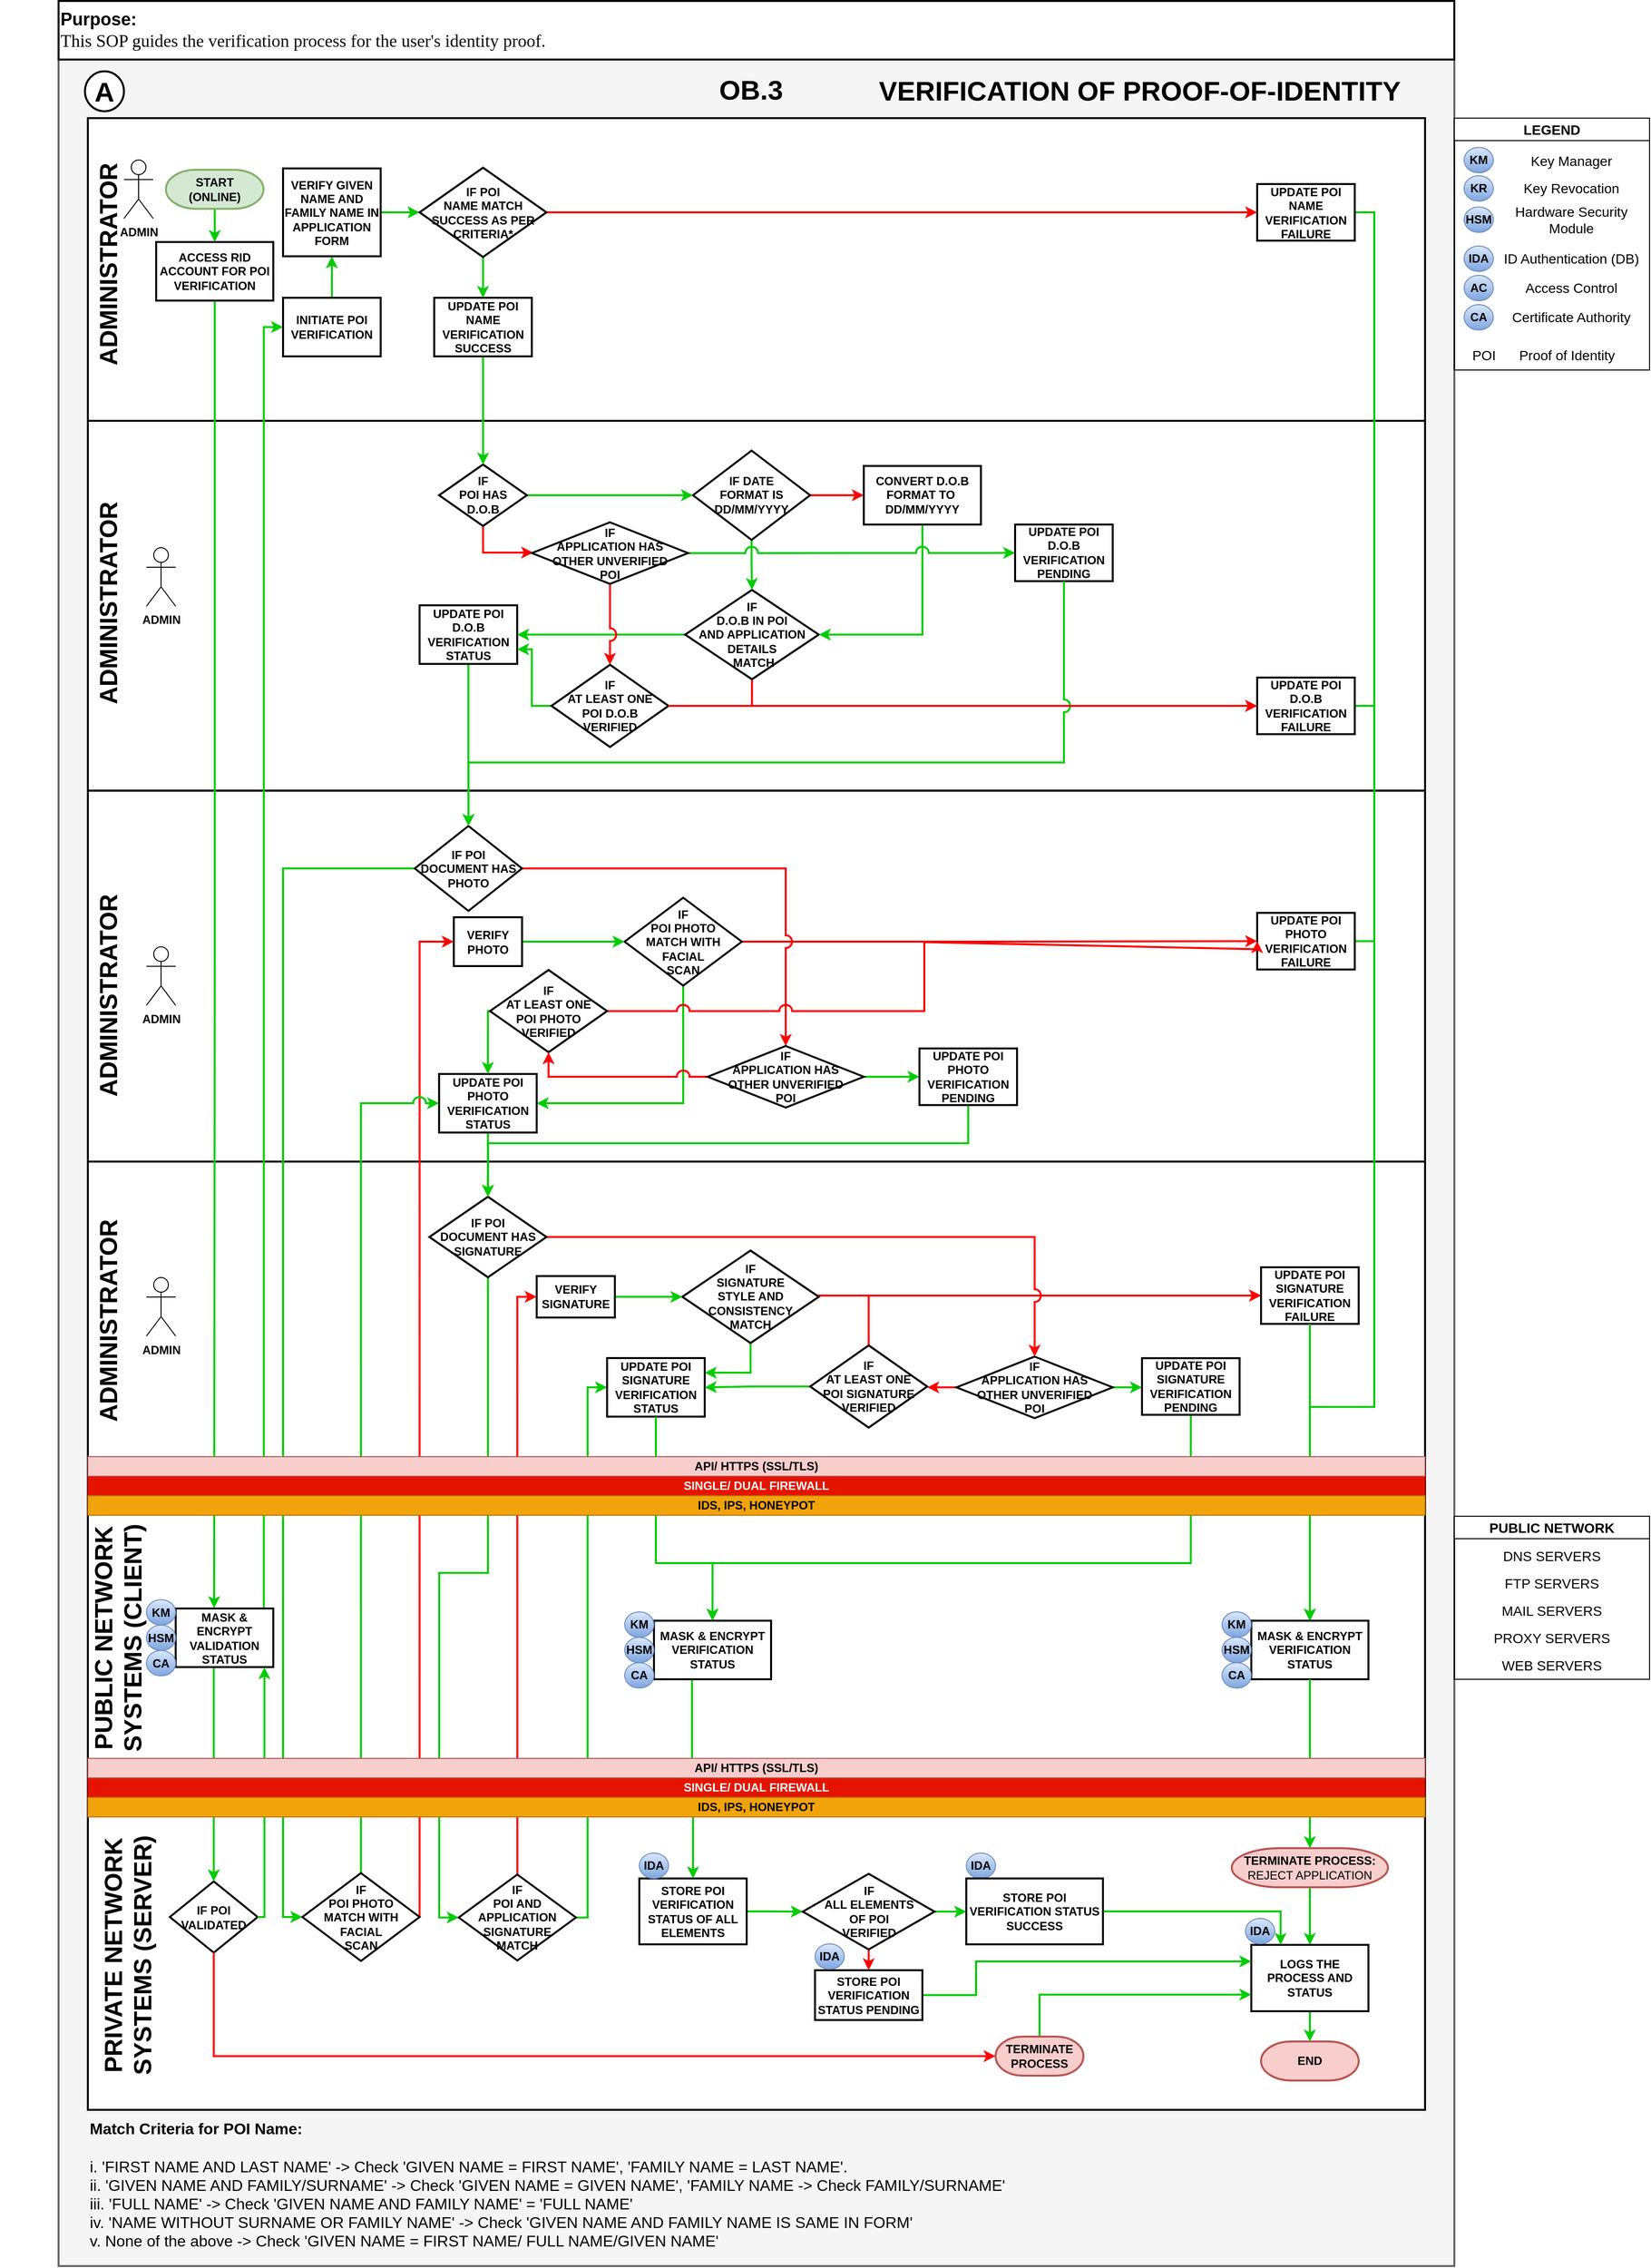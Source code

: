 <mxfile version="24.1.0" type="device">
  <diagram id="O4XmMlyOKwGzr9OngcSq" name="Page-1">
    <mxGraphModel dx="-870" dy="1829" grid="1" gridSize="10" guides="1" tooltips="1" connect="1" arrows="1" fold="1" page="1" pageScale="1" pageWidth="1920" pageHeight="1200" math="0" shadow="0">
      <root>
        <mxCell id="0" />
        <mxCell id="1" parent="0" />
        <mxCell id="0GMjGiZPkAkYdlfajjnU-170" value="" style="rounded=0;whiteSpace=wrap;html=1;fontSize=25;fillColor=#f5f5f5;fontColor=#333333;strokeColor=#666666;direction=east;strokeWidth=2;fontStyle=1" parent="1" vertex="1">
          <mxGeometry x="2080" y="-310" width="1430" height="2260" as="geometry" />
        </mxCell>
        <mxCell id="0GMjGiZPkAkYdlfajjnU-371" value="" style="rounded=0;whiteSpace=wrap;html=1;fontStyle=1;strokeWidth=2;" parent="1" vertex="1">
          <mxGeometry x="2110" y="817.25" width="1370" height="332.75" as="geometry" />
        </mxCell>
        <mxCell id="0GMjGiZPkAkYdlfajjnU-370" value="" style="rounded=0;whiteSpace=wrap;html=1;fontStyle=1;strokeWidth=2;" parent="1" vertex="1">
          <mxGeometry x="2110" y="438.75" width="1370" height="380" as="geometry" />
        </mxCell>
        <mxCell id="0GMjGiZPkAkYdlfajjnU-368" value="" style="rounded=0;whiteSpace=wrap;html=1;fontStyle=1;strokeWidth=2;" parent="1" vertex="1">
          <mxGeometry x="2110" y="58.75" width="1370" height="380" as="geometry" />
        </mxCell>
        <mxCell id="RQILKT--EPrMk4B6bsr2-63" value="&lt;font style=&quot;font-size: 14px;&quot;&gt;PUBLIC NETWORK&lt;/font&gt;" style="swimlane;whiteSpace=wrap;html=1;" parent="1" vertex="1">
          <mxGeometry x="3510" y="1182" width="200" height="167" as="geometry" />
        </mxCell>
        <mxCell id="RQILKT--EPrMk4B6bsr2-64" value="DNS SERVERS" style="text;html=1;strokeColor=none;fillColor=none;align=center;verticalAlign=middle;whiteSpace=wrap;rounded=0;fontSize=14;" parent="RQILKT--EPrMk4B6bsr2-63" vertex="1">
          <mxGeometry y="27" width="200" height="28" as="geometry" />
        </mxCell>
        <mxCell id="RQILKT--EPrMk4B6bsr2-65" value="FTP SERVERS" style="text;html=1;strokeColor=none;fillColor=none;align=center;verticalAlign=middle;whiteSpace=wrap;rounded=0;fontSize=14;" parent="RQILKT--EPrMk4B6bsr2-63" vertex="1">
          <mxGeometry y="55" width="200" height="28" as="geometry" />
        </mxCell>
        <mxCell id="RQILKT--EPrMk4B6bsr2-66" value="MAIL SERVERS" style="text;html=1;strokeColor=none;fillColor=none;align=center;verticalAlign=middle;whiteSpace=wrap;rounded=0;fontSize=14;" parent="RQILKT--EPrMk4B6bsr2-63" vertex="1">
          <mxGeometry y="83" width="200" height="28" as="geometry" />
        </mxCell>
        <mxCell id="RQILKT--EPrMk4B6bsr2-67" value="PROXY SERVERS" style="text;html=1;strokeColor=none;fillColor=none;align=center;verticalAlign=middle;whiteSpace=wrap;rounded=0;fontSize=14;" parent="RQILKT--EPrMk4B6bsr2-63" vertex="1">
          <mxGeometry y="111" width="200" height="28" as="geometry" />
        </mxCell>
        <mxCell id="RQILKT--EPrMk4B6bsr2-68" value="WEB SERVERS" style="text;html=1;strokeColor=none;fillColor=none;align=center;verticalAlign=middle;whiteSpace=wrap;rounded=0;fontSize=14;" parent="RQILKT--EPrMk4B6bsr2-63" vertex="1">
          <mxGeometry y="139" width="200" height="28" as="geometry" />
        </mxCell>
        <mxCell id="RQILKT--EPrMk4B6bsr2-69" value="&lt;font style=&quot;font-size: 14px;&quot;&gt;LEGEND&lt;/font&gt;" style="swimlane;whiteSpace=wrap;html=1;" parent="1" vertex="1">
          <mxGeometry x="3510" y="-250" width="200" height="258" as="geometry" />
        </mxCell>
        <mxCell id="RQILKT--EPrMk4B6bsr2-70" value="KM" style="ellipse;whiteSpace=wrap;html=1;fillColor=#dae8fc;strokeColor=#6c8ebf;gradientColor=#7ea6e0;fontStyle=1" parent="RQILKT--EPrMk4B6bsr2-69" vertex="1">
          <mxGeometry x="10" y="30" width="30" height="26" as="geometry" />
        </mxCell>
        <mxCell id="RQILKT--EPrMk4B6bsr2-71" value="IDA" style="ellipse;whiteSpace=wrap;html=1;fillColor=#dae8fc;strokeColor=#6c8ebf;gradientColor=#7ea6e0;fontStyle=1" parent="RQILKT--EPrMk4B6bsr2-69" vertex="1">
          <mxGeometry x="10" y="131" width="30" height="26" as="geometry" />
        </mxCell>
        <mxCell id="RQILKT--EPrMk4B6bsr2-72" value="HSM" style="ellipse;whiteSpace=wrap;html=1;fillColor=#dae8fc;strokeColor=#6c8ebf;gradientColor=#7ea6e0;fontStyle=1" parent="RQILKT--EPrMk4B6bsr2-69" vertex="1">
          <mxGeometry x="10" y="91" width="30" height="26" as="geometry" />
        </mxCell>
        <mxCell id="RQILKT--EPrMk4B6bsr2-73" value="KR" style="ellipse;whiteSpace=wrap;html=1;fillColor=#dae8fc;strokeColor=#6c8ebf;gradientColor=#7ea6e0;fontStyle=1" parent="RQILKT--EPrMk4B6bsr2-69" vertex="1">
          <mxGeometry x="10" y="59" width="30" height="26" as="geometry" />
        </mxCell>
        <mxCell id="RQILKT--EPrMk4B6bsr2-74" value="Key Manager" style="text;html=1;strokeColor=none;fillColor=none;align=center;verticalAlign=middle;whiteSpace=wrap;rounded=0;fontSize=14;" parent="RQILKT--EPrMk4B6bsr2-69" vertex="1">
          <mxGeometry x="40" y="30" width="160" height="28" as="geometry" />
        </mxCell>
        <mxCell id="RQILKT--EPrMk4B6bsr2-75" value="Key Revocation" style="text;html=1;strokeColor=none;fillColor=none;align=center;verticalAlign=middle;whiteSpace=wrap;rounded=0;fontSize=14;" parent="RQILKT--EPrMk4B6bsr2-69" vertex="1">
          <mxGeometry x="40" y="58" width="160" height="28" as="geometry" />
        </mxCell>
        <mxCell id="RQILKT--EPrMk4B6bsr2-76" value="Hardware Security Module" style="text;html=1;strokeColor=none;fillColor=none;align=center;verticalAlign=middle;whiteSpace=wrap;rounded=0;fontSize=14;" parent="RQILKT--EPrMk4B6bsr2-69" vertex="1">
          <mxGeometry x="40" y="90" width="160" height="28" as="geometry" />
        </mxCell>
        <mxCell id="RQILKT--EPrMk4B6bsr2-77" value="ID Authentication (DB)" style="text;html=1;strokeColor=none;fillColor=none;align=center;verticalAlign=middle;whiteSpace=wrap;rounded=0;fontSize=14;" parent="RQILKT--EPrMk4B6bsr2-69" vertex="1">
          <mxGeometry x="40" y="130" width="160" height="28" as="geometry" />
        </mxCell>
        <mxCell id="RQILKT--EPrMk4B6bsr2-78" value="AC" style="ellipse;whiteSpace=wrap;html=1;fillColor=#dae8fc;strokeColor=#6c8ebf;gradientColor=#7ea6e0;fontStyle=1" parent="RQILKT--EPrMk4B6bsr2-69" vertex="1">
          <mxGeometry x="10" y="161" width="30" height="26" as="geometry" />
        </mxCell>
        <mxCell id="RQILKT--EPrMk4B6bsr2-79" value="Access Control" style="text;html=1;strokeColor=none;fillColor=none;align=center;verticalAlign=middle;whiteSpace=wrap;rounded=0;fontSize=14;" parent="RQILKT--EPrMk4B6bsr2-69" vertex="1">
          <mxGeometry x="40" y="160" width="160" height="28" as="geometry" />
        </mxCell>
        <mxCell id="RQILKT--EPrMk4B6bsr2-80" value="Certificate Authority" style="text;html=1;strokeColor=none;fillColor=none;align=center;verticalAlign=middle;whiteSpace=wrap;rounded=0;fontSize=14;" parent="RQILKT--EPrMk4B6bsr2-69" vertex="1">
          <mxGeometry x="40" y="190" width="160" height="28" as="geometry" />
        </mxCell>
        <mxCell id="RQILKT--EPrMk4B6bsr2-81" value="CA" style="ellipse;whiteSpace=wrap;html=1;fillColor=#dae8fc;strokeColor=#6c8ebf;gradientColor=#7ea6e0;fontStyle=1" parent="RQILKT--EPrMk4B6bsr2-69" vertex="1">
          <mxGeometry x="10" y="191" width="30" height="26" as="geometry" />
        </mxCell>
        <mxCell id="RQILKT--EPrMk4B6bsr2-405" value="POI" style="text;html=1;align=center;verticalAlign=middle;resizable=0;points=[];autosize=1;strokeColor=none;fillColor=none;fontSize=14;rounded=0;" parent="RQILKT--EPrMk4B6bsr2-69" vertex="1">
          <mxGeometry x="10" y="228" width="40" height="30" as="geometry" />
        </mxCell>
        <mxCell id="RQILKT--EPrMk4B6bsr2-406" value="Proof of Identity" style="text;html=1;align=center;verticalAlign=middle;resizable=0;points=[];autosize=1;strokeColor=none;fillColor=none;fontSize=14;rounded=0;" parent="RQILKT--EPrMk4B6bsr2-69" vertex="1">
          <mxGeometry x="60" y="228" width="110" height="30" as="geometry" />
        </mxCell>
        <mxCell id="0GMjGiZPkAkYdlfajjnU-171" value="" style="rounded=0;whiteSpace=wrap;html=1;fontStyle=1;strokeWidth=2;" parent="1" vertex="1">
          <mxGeometry x="2110" y="1139" width="1370" height="391" as="geometry" />
        </mxCell>
        <mxCell id="0GMjGiZPkAkYdlfajjnU-172" value="" style="rounded=0;whiteSpace=wrap;html=1;fontStyle=1;strokeWidth=2;" parent="1" vertex="1">
          <mxGeometry x="2110" y="1478" width="1370" height="312" as="geometry" />
        </mxCell>
        <mxCell id="0GMjGiZPkAkYdlfajjnU-173" value="" style="rounded=0;whiteSpace=wrap;html=1;fontStyle=1;strokeWidth=2;" parent="1" vertex="1">
          <mxGeometry x="2110" y="-250" width="1370" height="310" as="geometry" />
        </mxCell>
        <mxCell id="0GMjGiZPkAkYdlfajjnU-198" value="ADMIN" style="shape=umlActor;verticalLabelPosition=bottom;verticalAlign=top;html=1;outlineConnect=0;fontStyle=1" parent="1" vertex="1">
          <mxGeometry x="2170" y="598.75" width="30" height="60" as="geometry" />
        </mxCell>
        <mxCell id="0GMjGiZPkAkYdlfajjnU-199" style="edgeStyle=orthogonalEdgeStyle;rounded=0;orthogonalLoop=1;jettySize=auto;html=1;exitX=0.5;exitY=1;exitDx=0;exitDy=0;exitPerimeter=0;strokeColor=#00CC00;fontStyle=1;strokeWidth=2;" parent="1" source="0GMjGiZPkAkYdlfajjnU-200" target="0GMjGiZPkAkYdlfajjnU-205" edge="1">
          <mxGeometry relative="1" as="geometry" />
        </mxCell>
        <mxCell id="0GMjGiZPkAkYdlfajjnU-200" value="&lt;b&gt;START&lt;br&gt;(ONLINE)&lt;br&gt;&lt;/b&gt;" style="strokeWidth=2;html=1;shape=mxgraph.flowchart.terminator;whiteSpace=wrap;fillColor=#d5e8d4;strokeColor=#82b366;" parent="1" vertex="1">
          <mxGeometry x="2190" y="-197.12" width="100" height="40" as="geometry" />
        </mxCell>
        <mxCell id="0GMjGiZPkAkYdlfajjnU-201" value="PRIVATE NETWORK&lt;br&gt;SYSTEMS (SERVER)" style="text;html=1;align=center;verticalAlign=middle;resizable=0;points=[];autosize=1;strokeColor=none;fillColor=none;fontStyle=1;fontSize=25;strokeWidth=2;horizontal=0;" parent="1" vertex="1">
          <mxGeometry x="2110" y="1502" width="80" height="260" as="geometry" />
        </mxCell>
        <mxCell id="0GMjGiZPkAkYdlfajjnU-202" style="edgeStyle=orthogonalEdgeStyle;rounded=0;orthogonalLoop=1;jettySize=auto;html=1;exitX=0.5;exitY=0;exitDx=0;exitDy=0;strokeColor=#00CC00;fontStyle=1;strokeWidth=2;" parent="1" source="0GMjGiZPkAkYdlfajjnU-276" target="0GMjGiZPkAkYdlfajjnU-207" edge="1">
          <mxGeometry relative="1" as="geometry" />
        </mxCell>
        <mxCell id="0GMjGiZPkAkYdlfajjnU-385" style="edgeStyle=orthogonalEdgeStyle;rounded=0;orthogonalLoop=1;jettySize=auto;html=1;exitX=0.903;exitY=-0.018;exitDx=0;exitDy=0;entryX=0;entryY=0.5;entryDx=0;entryDy=0;strokeColor=#00CC00;fontStyle=1;strokeWidth=2;exitPerimeter=0;" parent="1" source="0GMjGiZPkAkYdlfajjnU-405" target="0GMjGiZPkAkYdlfajjnU-276" edge="1">
          <mxGeometry relative="1" as="geometry">
            <Array as="points">
              <mxPoint x="2290" y="-36" />
            </Array>
          </mxGeometry>
        </mxCell>
        <mxCell id="0GMjGiZPkAkYdlfajjnU-203" value="IF POI&lt;br&gt;VALIDATED" style="rounded=0;whiteSpace=wrap;html=1;fontStyle=1;strokeWidth=2;shape=rhombus;perimeter=rhombusPerimeter;" parent="1" vertex="1">
          <mxGeometry x="2194" y="1556" width="90" height="73" as="geometry" />
        </mxCell>
        <mxCell id="0GMjGiZPkAkYdlfajjnU-204" style="edgeStyle=orthogonalEdgeStyle;rounded=0;orthogonalLoop=1;jettySize=auto;html=1;exitX=0.5;exitY=1;exitDx=0;exitDy=0;strokeColor=#00CC00;fontStyle=1;strokeWidth=2;entryX=0.394;entryY=-0.006;entryDx=0;entryDy=0;entryPerimeter=0;" parent="1" source="0GMjGiZPkAkYdlfajjnU-205" target="0GMjGiZPkAkYdlfajjnU-405" edge="1">
          <mxGeometry relative="1" as="geometry" />
        </mxCell>
        <mxCell id="0GMjGiZPkAkYdlfajjnU-205" value="ACCESS RID ACCOUNT FOR POI VERIFICATION" style="rounded=0;whiteSpace=wrap;html=1;fontStyle=1;strokeWidth=2;" parent="1" vertex="1">
          <mxGeometry x="2180" y="-123.12" width="120" height="60" as="geometry" />
        </mxCell>
        <mxCell id="0GMjGiZPkAkYdlfajjnU-206" style="edgeStyle=orthogonalEdgeStyle;rounded=0;orthogonalLoop=1;jettySize=auto;html=1;exitX=1;exitY=0.5;exitDx=0;exitDy=0;strokeColor=#00CC00;fontStyle=1;strokeWidth=2;entryX=0;entryY=0.5;entryDx=0;entryDy=0;" parent="1" source="0GMjGiZPkAkYdlfajjnU-207" target="0GMjGiZPkAkYdlfajjnU-216" edge="1">
          <mxGeometry relative="1" as="geometry">
            <mxPoint x="2460" y="-156" as="targetPoint" />
          </mxGeometry>
        </mxCell>
        <mxCell id="0GMjGiZPkAkYdlfajjnU-207" value="VERIFY GIVEN NAME AND FAMILY NAME IN APPLICATION FORM" style="rounded=0;whiteSpace=wrap;html=1;fontStyle=1;strokeWidth=2;" parent="1" vertex="1">
          <mxGeometry x="2310" y="-198.5" width="100" height="90" as="geometry" />
        </mxCell>
        <mxCell id="0GMjGiZPkAkYdlfajjnU-367" style="edgeStyle=orthogonalEdgeStyle;rounded=0;orthogonalLoop=1;jettySize=auto;html=1;exitX=1;exitY=0.5;exitDx=0;exitDy=0;entryX=0;entryY=0.5;entryDx=0;entryDy=0;strokeColor=#FF0000;fontStyle=1;strokeWidth=2;" parent="1" source="0GMjGiZPkAkYdlfajjnU-216" target="0GMjGiZPkAkYdlfajjnU-284" edge="1">
          <mxGeometry relative="1" as="geometry" />
        </mxCell>
        <mxCell id="0GMjGiZPkAkYdlfajjnU-395" style="edgeStyle=orthogonalEdgeStyle;rounded=0;orthogonalLoop=1;jettySize=auto;html=1;exitX=0.5;exitY=1;exitDx=0;exitDy=0;entryX=0.5;entryY=0;entryDx=0;entryDy=0;strokeColor=#00CC00;fontStyle=1;strokeWidth=2;" parent="1" source="0GMjGiZPkAkYdlfajjnU-216" target="0GMjGiZPkAkYdlfajjnU-279" edge="1">
          <mxGeometry relative="1" as="geometry" />
        </mxCell>
        <mxCell id="0GMjGiZPkAkYdlfajjnU-216" value="IF POI &lt;br&gt;NAME MATCH SUCCESS AS PER &lt;br&gt;CRITERIA*" style="rounded=0;whiteSpace=wrap;html=1;fontStyle=1;strokeWidth=2;shape=rhombus;perimeter=rhombusPerimeter;" parent="1" vertex="1">
          <mxGeometry x="2449.86" y="-199.25" width="130" height="91.5" as="geometry" />
        </mxCell>
        <mxCell id="0GMjGiZPkAkYdlfajjnU-241" style="edgeStyle=orthogonalEdgeStyle;rounded=0;orthogonalLoop=1;jettySize=auto;html=1;exitX=0.5;exitY=1;exitDx=0;exitDy=0;entryX=1;entryY=0.5;entryDx=0;entryDy=0;strokeColor=#00CC00;fontStyle=1;strokeWidth=2;" parent="1" source="0GMjGiZPkAkYdlfajjnU-243" target="0GMjGiZPkAkYdlfajjnU-302" edge="1">
          <mxGeometry relative="1" as="geometry">
            <Array as="points">
              <mxPoint x="2720" y="759" />
            </Array>
          </mxGeometry>
        </mxCell>
        <mxCell id="0GMjGiZPkAkYdlfajjnU-242" style="edgeStyle=orthogonalEdgeStyle;rounded=0;orthogonalLoop=1;jettySize=auto;html=1;exitX=1;exitY=0.5;exitDx=0;exitDy=0;entryX=0;entryY=0.5;entryDx=0;entryDy=0;strokeColor=#FF0000;fontStyle=1;strokeWidth=2;" parent="1" source="0GMjGiZPkAkYdlfajjnU-243" target="0GMjGiZPkAkYdlfajjnU-304" edge="1">
          <mxGeometry relative="1" as="geometry" />
        </mxCell>
        <mxCell id="0GMjGiZPkAkYdlfajjnU-243" value="IF &lt;br&gt;POI PHOTO &lt;br&gt;MATCH WITH FACIAL &lt;br&gt;SCAN" style="rounded=0;whiteSpace=wrap;html=1;fontStyle=1;strokeWidth=2;shape=rhombus;perimeter=rhombusPerimeter;" parent="1" vertex="1">
          <mxGeometry x="2659.91" y="548.5" width="120.09" height="90" as="geometry" />
        </mxCell>
        <mxCell id="0GMjGiZPkAkYdlfajjnU-244" style="edgeStyle=orthogonalEdgeStyle;rounded=0;orthogonalLoop=1;jettySize=auto;html=1;exitX=1;exitY=0.5;exitDx=0;exitDy=0;strokeColor=#00CC00;fontStyle=1;strokeWidth=2;" parent="1" source="0GMjGiZPkAkYdlfajjnU-245" target="0GMjGiZPkAkYdlfajjnU-243" edge="1">
          <mxGeometry relative="1" as="geometry" />
        </mxCell>
        <mxCell id="0GMjGiZPkAkYdlfajjnU-245" value="VERIFY PHOTO" style="rounded=0;whiteSpace=wrap;html=1;fontStyle=1;strokeWidth=2;" parent="1" vertex="1">
          <mxGeometry x="2484.95" y="568.5" width="69.91" height="50" as="geometry" />
        </mxCell>
        <mxCell id="0GMjGiZPkAkYdlfajjnU-246" style="edgeStyle=orthogonalEdgeStyle;rounded=0;orthogonalLoop=1;jettySize=auto;html=1;exitX=0;exitY=0.5;exitDx=0;exitDy=0;strokeColor=#00CC00;fontStyle=1;strokeWidth=2;entryX=1;entryY=0.5;entryDx=0;entryDy=0;" parent="1" source="0GMjGiZPkAkYdlfajjnU-248" target="0GMjGiZPkAkYdlfajjnU-282" edge="1">
          <mxGeometry relative="1" as="geometry" />
        </mxCell>
        <mxCell id="0GMjGiZPkAkYdlfajjnU-247" style="edgeStyle=orthogonalEdgeStyle;rounded=0;orthogonalLoop=1;jettySize=auto;html=1;exitX=0.5;exitY=1;exitDx=0;exitDy=0;strokeColor=#FF0000;fontStyle=1;strokeWidth=2;" parent="1" source="0GMjGiZPkAkYdlfajjnU-248" target="0GMjGiZPkAkYdlfajjnU-293" edge="1">
          <mxGeometry relative="1" as="geometry" />
        </mxCell>
        <mxCell id="0GMjGiZPkAkYdlfajjnU-248" value="IF &lt;br&gt;D.O.B IN POI&lt;br&gt;AND APPLICATION DETAILS&lt;br&gt;&amp;nbsp;MATCH" style="rounded=0;whiteSpace=wrap;html=1;fontStyle=1;strokeWidth=2;shape=rhombus;perimeter=rhombusPerimeter;" parent="1" vertex="1">
          <mxGeometry x="2721.91" y="233.25" width="137" height="91.5" as="geometry" />
        </mxCell>
        <mxCell id="0GMjGiZPkAkYdlfajjnU-249" style="edgeStyle=orthogonalEdgeStyle;rounded=0;orthogonalLoop=1;jettySize=auto;html=1;exitX=0.5;exitY=1;exitDx=0;exitDy=0;entryX=1;entryY=0.5;entryDx=0;entryDy=0;strokeColor=#00CC00;fontStyle=1;strokeWidth=2;" parent="1" source="0GMjGiZPkAkYdlfajjnU-250" target="0GMjGiZPkAkYdlfajjnU-248" edge="1">
          <mxGeometry relative="1" as="geometry" />
        </mxCell>
        <mxCell id="0GMjGiZPkAkYdlfajjnU-250" value="CONVERT D.O.B FORMAT TO&amp;nbsp;&lt;br&gt;DD/MM/YYYY" style="rounded=0;whiteSpace=wrap;html=1;fontStyle=1;strokeWidth=2;" parent="1" vertex="1">
          <mxGeometry x="2905" y="106.25" width="120" height="60" as="geometry" />
        </mxCell>
        <mxCell id="0GMjGiZPkAkYdlfajjnU-251" style="edgeStyle=orthogonalEdgeStyle;rounded=0;orthogonalLoop=1;jettySize=auto;html=1;exitX=1;exitY=0.5;exitDx=0;exitDy=0;strokeColor=#FF0000;fontStyle=1;strokeWidth=2;" parent="1" source="0GMjGiZPkAkYdlfajjnU-253" target="0GMjGiZPkAkYdlfajjnU-250" edge="1">
          <mxGeometry relative="1" as="geometry" />
        </mxCell>
        <mxCell id="0GMjGiZPkAkYdlfajjnU-252" style="edgeStyle=orthogonalEdgeStyle;rounded=0;orthogonalLoop=1;jettySize=auto;html=1;exitX=0.5;exitY=1;exitDx=0;exitDy=0;entryX=0.5;entryY=0;entryDx=0;entryDy=0;strokeColor=#00CC00;fontStyle=1;strokeWidth=2;" parent="1" source="0GMjGiZPkAkYdlfajjnU-253" target="0GMjGiZPkAkYdlfajjnU-248" edge="1">
          <mxGeometry relative="1" as="geometry" />
        </mxCell>
        <mxCell id="0GMjGiZPkAkYdlfajjnU-253" value="IF DATE&lt;br&gt;FORMAT IS&lt;br&gt;DD/MM/YYYY" style="rounded=0;whiteSpace=wrap;html=1;fontStyle=1;strokeWidth=2;shape=rhombus;perimeter=rhombusPerimeter;" parent="1" vertex="1">
          <mxGeometry x="2730" y="90.5" width="120" height="91.5" as="geometry" />
        </mxCell>
        <mxCell id="0GMjGiZPkAkYdlfajjnU-254" style="edgeStyle=orthogonalEdgeStyle;rounded=0;orthogonalLoop=1;jettySize=auto;html=1;exitX=0.5;exitY=1;exitDx=0;exitDy=0;entryX=1;entryY=0.25;entryDx=0;entryDy=0;strokeColor=#00CC00;fontStyle=1;strokeWidth=2;" parent="1" source="0GMjGiZPkAkYdlfajjnU-256" target="0GMjGiZPkAkYdlfajjnU-322" edge="1">
          <mxGeometry relative="1" as="geometry">
            <Array as="points">
              <mxPoint x="2789" y="1035" />
            </Array>
          </mxGeometry>
        </mxCell>
        <mxCell id="0GMjGiZPkAkYdlfajjnU-255" style="edgeStyle=orthogonalEdgeStyle;rounded=0;orthogonalLoop=1;jettySize=auto;html=1;exitX=1;exitY=0.5;exitDx=0;exitDy=0;entryX=0;entryY=0.5;entryDx=0;entryDy=0;strokeColor=#FF0000;fontStyle=1;strokeWidth=2;" parent="1" source="0GMjGiZPkAkYdlfajjnU-256" target="0GMjGiZPkAkYdlfajjnU-331" edge="1">
          <mxGeometry relative="1" as="geometry">
            <Array as="points">
              <mxPoint x="2859" y="956" />
            </Array>
          </mxGeometry>
        </mxCell>
        <mxCell id="0GMjGiZPkAkYdlfajjnU-256" value="IF &lt;br&gt;SIGNATURE &lt;br&gt;STYLE AND CONSISTENCY &lt;br&gt;MATCH" style="rounded=0;whiteSpace=wrap;html=1;fontStyle=1;strokeWidth=2;shape=rhombus;perimeter=rhombusPerimeter;" parent="1" vertex="1">
          <mxGeometry x="2719" y="909.87" width="139.91" height="94.75" as="geometry" />
        </mxCell>
        <mxCell id="0GMjGiZPkAkYdlfajjnU-257" style="edgeStyle=orthogonalEdgeStyle;rounded=0;orthogonalLoop=1;jettySize=auto;html=1;exitX=1;exitY=0.5;exitDx=0;exitDy=0;strokeColor=#00CC00;fontStyle=1;strokeWidth=2;" parent="1" source="0GMjGiZPkAkYdlfajjnU-258" target="0GMjGiZPkAkYdlfajjnU-256" edge="1">
          <mxGeometry relative="1" as="geometry" />
        </mxCell>
        <mxCell id="0GMjGiZPkAkYdlfajjnU-258" value="VERIFY SIGNATURE" style="rounded=0;whiteSpace=wrap;html=1;fontStyle=1;strokeWidth=2;" parent="1" vertex="1">
          <mxGeometry x="2569.86" y="936" width="80.09" height="42.5" as="geometry" />
        </mxCell>
        <mxCell id="0GMjGiZPkAkYdlfajjnU-259" style="edgeStyle=orthogonalEdgeStyle;rounded=0;orthogonalLoop=1;jettySize=auto;html=1;exitX=1;exitY=0.5;exitDx=0;exitDy=0;entryX=0;entryY=0.5;entryDx=0;entryDy=0;strokeColor=#00CC00;fontStyle=1;strokeWidth=2;" parent="1" source="0GMjGiZPkAkYdlfajjnU-261" target="0GMjGiZPkAkYdlfajjnU-253" edge="1">
          <mxGeometry relative="1" as="geometry">
            <mxPoint x="2710" y="135.75" as="targetPoint" />
          </mxGeometry>
        </mxCell>
        <mxCell id="0GMjGiZPkAkYdlfajjnU-260" style="edgeStyle=orthogonalEdgeStyle;rounded=0;orthogonalLoop=1;jettySize=auto;html=1;exitX=0.5;exitY=1;exitDx=0;exitDy=0;strokeColor=#FF0000;fontStyle=1;strokeWidth=2;" parent="1" source="0GMjGiZPkAkYdlfajjnU-261" target="0GMjGiZPkAkYdlfajjnU-289" edge="1">
          <mxGeometry relative="1" as="geometry">
            <Array as="points">
              <mxPoint x="2515" y="195" />
            </Array>
          </mxGeometry>
        </mxCell>
        <mxCell id="0GMjGiZPkAkYdlfajjnU-261" value="IF &lt;br&gt;POI HAS &lt;br&gt;D.O.B" style="rounded=0;whiteSpace=wrap;html=1;fontStyle=1;strokeWidth=2;shape=rhombus;perimeter=rhombusPerimeter;" parent="1" vertex="1">
          <mxGeometry x="2469.86" y="104.75" width="90" height="63" as="geometry" />
        </mxCell>
        <mxCell id="0GMjGiZPkAkYdlfajjnU-262" style="edgeStyle=orthogonalEdgeStyle;rounded=0;orthogonalLoop=1;jettySize=auto;html=1;exitX=0;exitY=0.5;exitDx=0;exitDy=0;strokeColor=#00CC00;fontStyle=1;strokeWidth=2;startArrow=none;startFill=0;entryX=0;entryY=0.5;entryDx=0;entryDy=0;" parent="1" source="0GMjGiZPkAkYdlfajjnU-264" target="0GMjGiZPkAkYdlfajjnU-300" edge="1">
          <mxGeometry relative="1" as="geometry">
            <Array as="points">
              <mxPoint x="2310" y="519" />
              <mxPoint x="2310" y="1593" />
            </Array>
          </mxGeometry>
        </mxCell>
        <mxCell id="0GMjGiZPkAkYdlfajjnU-263" style="edgeStyle=orthogonalEdgeStyle;rounded=0;orthogonalLoop=1;jettySize=auto;html=1;exitX=1;exitY=0.5;exitDx=0;exitDy=0;strokeColor=#FF0000;fontStyle=1;strokeWidth=2;entryX=0.5;entryY=0;entryDx=0;entryDy=0;jumpStyle=arc;jumpSize=11;" parent="1" source="0GMjGiZPkAkYdlfajjnU-264" target="0GMjGiZPkAkYdlfajjnU-311" edge="1">
          <mxGeometry relative="1" as="geometry">
            <Array as="points">
              <mxPoint x="2825" y="518" />
            </Array>
          </mxGeometry>
        </mxCell>
        <mxCell id="0GMjGiZPkAkYdlfajjnU-264" value="IF POI&lt;br&gt;DOCUMENT HAS PHOTO" style="rounded=0;whiteSpace=wrap;html=1;fontStyle=1;strokeWidth=2;shape=rhombus;perimeter=rhombusPerimeter;" parent="1" vertex="1">
          <mxGeometry x="2444.95" y="475" width="109.91" height="87" as="geometry" />
        </mxCell>
        <mxCell id="0GMjGiZPkAkYdlfajjnU-265" style="edgeStyle=orthogonalEdgeStyle;rounded=0;orthogonalLoop=1;jettySize=auto;html=1;exitX=0.5;exitY=1;exitDx=0;exitDy=0;strokeColor=#00CC00;fontStyle=1;strokeWidth=2;entryX=0;entryY=0.5;entryDx=0;entryDy=0;" parent="1" source="0GMjGiZPkAkYdlfajjnU-267" target="0GMjGiZPkAkYdlfajjnU-319" edge="1">
          <mxGeometry relative="1" as="geometry">
            <Array as="points">
              <mxPoint x="2520" y="1240" />
              <mxPoint x="2470" y="1240" />
              <mxPoint x="2470" y="1593" />
            </Array>
          </mxGeometry>
        </mxCell>
        <mxCell id="0GMjGiZPkAkYdlfajjnU-266" style="edgeStyle=orthogonalEdgeStyle;rounded=0;orthogonalLoop=1;jettySize=auto;html=1;exitX=1;exitY=0.5;exitDx=0;exitDy=0;entryX=0.5;entryY=0;entryDx=0;entryDy=0;strokeColor=#FF0000;fontStyle=1;strokeWidth=2;jumpStyle=arc;jumpSize=11;" parent="1" source="0GMjGiZPkAkYdlfajjnU-267" target="0GMjGiZPkAkYdlfajjnU-328" edge="1">
          <mxGeometry relative="1" as="geometry">
            <Array as="points">
              <mxPoint x="3080" y="896" />
            </Array>
          </mxGeometry>
        </mxCell>
        <mxCell id="0GMjGiZPkAkYdlfajjnU-267" value="IF POI&lt;br&gt;DOCUMENT HAS SIGNATURE" style="rounded=0;whiteSpace=wrap;html=1;fontStyle=1;strokeWidth=2;shape=rhombus;perimeter=rhombusPerimeter;" parent="1" vertex="1">
          <mxGeometry x="2459.9" y="854.75" width="120" height="82.5" as="geometry" />
        </mxCell>
        <mxCell id="0GMjGiZPkAkYdlfajjnU-268" style="edgeStyle=orthogonalEdgeStyle;rounded=0;orthogonalLoop=1;jettySize=auto;html=1;exitX=0.5;exitY=1;exitDx=0;exitDy=0;exitPerimeter=0;strokeColor=#00CC00;fontStyle=1;strokeWidth=2;startArrow=none;startFill=0;" parent="1" source="0GMjGiZPkAkYdlfajjnU-269" target="0GMjGiZPkAkYdlfajjnU-336" edge="1">
          <mxGeometry relative="1" as="geometry" />
        </mxCell>
        <mxCell id="0GMjGiZPkAkYdlfajjnU-269" value="&lt;span style=&quot;border-color: var(--border-color);&quot;&gt;&lt;b&gt;TERMINATE PROCESS:&lt;br&gt;&lt;/b&gt;&lt;/span&gt;REJECT APPLICATION" style="strokeWidth=2;html=1;shape=mxgraph.flowchart.terminator;whiteSpace=wrap;fillColor=#f8cecc;strokeColor=#b85450;" parent="1" vertex="1">
          <mxGeometry x="3282" y="1522" width="160" height="40" as="geometry" />
        </mxCell>
        <mxCell id="0GMjGiZPkAkYdlfajjnU-276" value="INITIATE POI VERIFICATION" style="rounded=0;whiteSpace=wrap;html=1;fontStyle=1;strokeWidth=2;" parent="1" vertex="1">
          <mxGeometry x="2310" y="-66" width="100" height="60" as="geometry" />
        </mxCell>
        <mxCell id="0GMjGiZPkAkYdlfajjnU-388" style="edgeStyle=orthogonalEdgeStyle;rounded=0;orthogonalLoop=1;jettySize=auto;html=1;exitX=0.5;exitY=1;exitDx=0;exitDy=0;entryX=0.5;entryY=0;entryDx=0;entryDy=0;strokeColor=#00CC00;fontStyle=1;strokeWidth=2;" parent="1" source="0GMjGiZPkAkYdlfajjnU-279" target="0GMjGiZPkAkYdlfajjnU-261" edge="1">
          <mxGeometry relative="1" as="geometry">
            <Array as="points">
              <mxPoint x="2515" y="100" />
              <mxPoint x="2515" y="100" />
            </Array>
          </mxGeometry>
        </mxCell>
        <mxCell id="0GMjGiZPkAkYdlfajjnU-279" value="UPDATE POI NAME VERIFICATION SUCCESS" style="rounded=0;whiteSpace=wrap;html=1;fontStyle=1;strokeWidth=2;" parent="1" vertex="1">
          <mxGeometry x="2464.86" y="-66" width="100" height="60" as="geometry" />
        </mxCell>
        <mxCell id="0GMjGiZPkAkYdlfajjnU-393" style="edgeStyle=orthogonalEdgeStyle;rounded=0;orthogonalLoop=1;jettySize=auto;html=1;exitX=0.5;exitY=1;exitDx=0;exitDy=0;entryX=0.5;entryY=0;entryDx=0;entryDy=0;strokeColor=#00CC00;fontStyle=1;strokeWidth=2;" parent="1" source="0GMjGiZPkAkYdlfajjnU-282" target="0GMjGiZPkAkYdlfajjnU-264" edge="1">
          <mxGeometry relative="1" as="geometry" />
        </mxCell>
        <mxCell id="0GMjGiZPkAkYdlfajjnU-282" value="UPDATE POI D.O.B VERIFICATION STATUS" style="rounded=0;whiteSpace=wrap;html=1;fontStyle=1;strokeWidth=2;" parent="1" vertex="1">
          <mxGeometry x="2449.86" y="249.0" width="100" height="60" as="geometry" />
        </mxCell>
        <mxCell id="0GMjGiZPkAkYdlfajjnU-430" style="edgeStyle=orthogonalEdgeStyle;rounded=0;orthogonalLoop=1;jettySize=auto;html=1;exitX=1;exitY=0.5;exitDx=0;exitDy=0;strokeColor=#00CC00;fontStyle=1;strokeWidth=2;startArrow=none;startFill=0;entryX=0.5;entryY=0;entryDx=0;entryDy=0;" parent="1" source="0GMjGiZPkAkYdlfajjnU-284" target="0GMjGiZPkAkYdlfajjnU-451" edge="1">
          <mxGeometry relative="1" as="geometry">
            <Array as="points">
              <mxPoint x="3428" y="-153" />
              <mxPoint x="3428" y="1070" />
              <mxPoint x="3362" y="1070" />
            </Array>
          </mxGeometry>
        </mxCell>
        <mxCell id="0GMjGiZPkAkYdlfajjnU-284" value="UPDATE POI NAME VERIFICATION FAILURE" style="rounded=0;whiteSpace=wrap;html=1;fontStyle=1;strokeWidth=2;" parent="1" vertex="1">
          <mxGeometry x="3308" y="-182.5" width="100" height="58" as="geometry" />
        </mxCell>
        <mxCell id="0GMjGiZPkAkYdlfajjnU-288" style="edgeStyle=orthogonalEdgeStyle;rounded=0;orthogonalLoop=1;jettySize=auto;html=1;exitX=1;exitY=0.5;exitDx=0;exitDy=0;strokeColor=#00CC00;fontStyle=1;strokeWidth=2;jumpStyle=arc;jumpSize=11;" parent="1" source="0GMjGiZPkAkYdlfajjnU-289" target="0GMjGiZPkAkYdlfajjnU-291" edge="1">
          <mxGeometry relative="1" as="geometry" />
        </mxCell>
        <mxCell id="0GMjGiZPkAkYdlfajjnU-389" style="edgeStyle=orthogonalEdgeStyle;rounded=0;orthogonalLoop=1;jettySize=auto;html=1;exitX=0.5;exitY=1;exitDx=0;exitDy=0;strokeColor=#FF0000;fontStyle=1;strokeWidth=2;jumpStyle=arc;jumpSize=11;" parent="1" source="0GMjGiZPkAkYdlfajjnU-289" target="0GMjGiZPkAkYdlfajjnU-298" edge="1">
          <mxGeometry relative="1" as="geometry" />
        </mxCell>
        <mxCell id="0GMjGiZPkAkYdlfajjnU-289" value="IF &lt;br&gt;APPLICATION HAS &lt;br&gt;OTHER UNVERIFIED &lt;br&gt;POI" style="rounded=0;whiteSpace=wrap;html=1;fontStyle=1;strokeWidth=2;shape=rhombus;perimeter=rhombusPerimeter;" parent="1" vertex="1">
          <mxGeometry x="2564.95" y="164" width="160" height="63" as="geometry" />
        </mxCell>
        <mxCell id="0GMjGiZPkAkYdlfajjnU-291" value="UPDATE POI D.O.B VERIFICATION PENDING" style="rounded=0;whiteSpace=wrap;html=1;fontStyle=1;strokeWidth=2;" parent="1" vertex="1">
          <mxGeometry x="3060" y="166.25" width="100" height="58" as="geometry" />
        </mxCell>
        <mxCell id="0GMjGiZPkAkYdlfajjnU-429" style="edgeStyle=orthogonalEdgeStyle;rounded=0;orthogonalLoop=1;jettySize=auto;html=1;exitX=1;exitY=0.5;exitDx=0;exitDy=0;strokeColor=#00CC00;fontStyle=1;strokeWidth=2;startArrow=none;startFill=0;" parent="1" source="0GMjGiZPkAkYdlfajjnU-293" target="0GMjGiZPkAkYdlfajjnU-451" edge="1">
          <mxGeometry relative="1" as="geometry">
            <Array as="points">
              <mxPoint x="3428" y="352" />
              <mxPoint x="3428" y="1070" />
              <mxPoint x="3362" y="1070" />
            </Array>
          </mxGeometry>
        </mxCell>
        <mxCell id="0GMjGiZPkAkYdlfajjnU-293" value="UPDATE POI D.O.B VERIFICATION FAILURE" style="rounded=0;whiteSpace=wrap;html=1;fontStyle=1;strokeWidth=2;" parent="1" vertex="1">
          <mxGeometry x="3308" y="322.99" width="100" height="58" as="geometry" />
        </mxCell>
        <mxCell id="0GMjGiZPkAkYdlfajjnU-391" style="edgeStyle=orthogonalEdgeStyle;rounded=0;orthogonalLoop=1;jettySize=auto;html=1;exitX=0;exitY=0.5;exitDx=0;exitDy=0;entryX=1;entryY=0.75;entryDx=0;entryDy=0;strokeColor=#00CC00;fontStyle=1;strokeWidth=2;" parent="1" source="0GMjGiZPkAkYdlfajjnU-298" target="0GMjGiZPkAkYdlfajjnU-282" edge="1">
          <mxGeometry relative="1" as="geometry" />
        </mxCell>
        <mxCell id="0GMjGiZPkAkYdlfajjnU-298" value="IF &lt;br&gt;AT LEAST ONE &lt;br&gt;POI D.O.B &lt;br&gt;VERIFIED" style="rounded=0;whiteSpace=wrap;html=1;fontStyle=1;strokeWidth=2;shape=rhombus;perimeter=rhombusPerimeter;" parent="1" vertex="1">
          <mxGeometry x="2584.95" y="309.87" width="120" height="84.25" as="geometry" />
        </mxCell>
        <mxCell id="0GMjGiZPkAkYdlfajjnU-299" style="edgeStyle=orthogonalEdgeStyle;rounded=0;orthogonalLoop=1;jettySize=auto;html=1;exitX=1;exitY=0.5;exitDx=0;exitDy=0;entryX=0;entryY=0.5;entryDx=0;entryDy=0;strokeColor=#FF0000;fontStyle=1;strokeWidth=2;" parent="1" source="0GMjGiZPkAkYdlfajjnU-300" target="0GMjGiZPkAkYdlfajjnU-245" edge="1">
          <mxGeometry relative="1" as="geometry">
            <Array as="points">
              <mxPoint x="2450" y="594" />
            </Array>
          </mxGeometry>
        </mxCell>
        <mxCell id="0GMjGiZPkAkYdlfajjnU-398" style="edgeStyle=orthogonalEdgeStyle;rounded=0;orthogonalLoop=1;jettySize=auto;html=1;exitX=0.5;exitY=0;exitDx=0;exitDy=0;entryX=0;entryY=0.5;entryDx=0;entryDy=0;strokeColor=#00CC00;fontStyle=1;strokeWidth=2;startArrow=none;startFill=0;jumpStyle=arc;jumpSize=11;" parent="1" source="0GMjGiZPkAkYdlfajjnU-300" target="0GMjGiZPkAkYdlfajjnU-302" edge="1">
          <mxGeometry relative="1" as="geometry" />
        </mxCell>
        <mxCell id="0GMjGiZPkAkYdlfajjnU-300" value="IF &lt;br&gt;POI PHOTO &lt;br&gt;MATCH WITH FACIAL &lt;br&gt;SCAN" style="rounded=0;whiteSpace=wrap;html=1;fontStyle=1;strokeWidth=2;shape=rhombus;perimeter=rhombusPerimeter;" parent="1" vertex="1">
          <mxGeometry x="2329.77" y="1547.5" width="120.09" height="90" as="geometry" />
        </mxCell>
        <mxCell id="0GMjGiZPkAkYdlfajjnU-401" style="edgeStyle=orthogonalEdgeStyle;rounded=0;orthogonalLoop=1;jettySize=auto;html=1;exitX=0.5;exitY=1;exitDx=0;exitDy=0;strokeColor=#00CC00;fontStyle=1;strokeWidth=2;startArrow=none;startFill=0;" parent="1" source="0GMjGiZPkAkYdlfajjnU-302" target="0GMjGiZPkAkYdlfajjnU-267" edge="1">
          <mxGeometry relative="1" as="geometry" />
        </mxCell>
        <mxCell id="0GMjGiZPkAkYdlfajjnU-302" value="UPDATE POI PHOTO VERIFICATION STATUS" style="rounded=0;whiteSpace=wrap;html=1;fontStyle=1;strokeWidth=2;" parent="1" vertex="1">
          <mxGeometry x="2469.86" y="729" width="100" height="60" as="geometry" />
        </mxCell>
        <mxCell id="0GMjGiZPkAkYdlfajjnU-428" style="edgeStyle=orthogonalEdgeStyle;rounded=0;orthogonalLoop=1;jettySize=auto;html=1;exitX=1;exitY=0.5;exitDx=0;exitDy=0;strokeColor=#00CC00;fontStyle=1;strokeWidth=2;startArrow=none;startFill=0;entryX=0.5;entryY=0;entryDx=0;entryDy=0;" parent="1" source="0GMjGiZPkAkYdlfajjnU-304" target="0GMjGiZPkAkYdlfajjnU-451" edge="1">
          <mxGeometry relative="1" as="geometry">
            <Array as="points">
              <mxPoint x="3428" y="593" />
              <mxPoint x="3428" y="1070" />
              <mxPoint x="3362" y="1070" />
            </Array>
          </mxGeometry>
        </mxCell>
        <mxCell id="0GMjGiZPkAkYdlfajjnU-304" value="UPDATE POI PHOTO VERIFICATION FAILURE" style="rounded=0;whiteSpace=wrap;html=1;fontStyle=1;strokeWidth=2;" parent="1" vertex="1">
          <mxGeometry x="3308" y="564" width="100" height="58" as="geometry" />
        </mxCell>
        <mxCell id="0GMjGiZPkAkYdlfajjnU-306" style="edgeStyle=orthogonalEdgeStyle;rounded=0;orthogonalLoop=1;jettySize=auto;html=1;exitX=0;exitY=0.5;exitDx=0;exitDy=0;entryX=0.5;entryY=0;entryDx=0;entryDy=0;strokeColor=#00CC00;fontStyle=1;strokeWidth=2;startArrow=none;startFill=0;" parent="1" source="0GMjGiZPkAkYdlfajjnU-308" target="0GMjGiZPkAkYdlfajjnU-302" edge="1">
          <mxGeometry relative="1" as="geometry">
            <Array as="points">
              <mxPoint x="2520" y="665" />
            </Array>
          </mxGeometry>
        </mxCell>
        <mxCell id="0GMjGiZPkAkYdlfajjnU-307" style="edgeStyle=orthogonalEdgeStyle;rounded=0;orthogonalLoop=1;jettySize=auto;html=1;exitX=1;exitY=0.5;exitDx=0;exitDy=0;entryX=0;entryY=0.5;entryDx=0;entryDy=0;strokeColor=#FF0000;fontStyle=1;strokeWidth=2;jumpStyle=arc;jumpSize=11;" parent="1" source="0GMjGiZPkAkYdlfajjnU-308" target="0GMjGiZPkAkYdlfajjnU-304" edge="1">
          <mxGeometry relative="1" as="geometry">
            <Array as="points">
              <mxPoint x="2967" y="665" />
              <mxPoint x="2967" y="594" />
            </Array>
          </mxGeometry>
        </mxCell>
        <mxCell id="0GMjGiZPkAkYdlfajjnU-308" value="IF &lt;br&gt;AT LEAST ONE &lt;br&gt;POI PHOTO&lt;br&gt;VERIFIED" style="rounded=0;whiteSpace=wrap;html=1;fontStyle=1;strokeWidth=2;shape=rhombus;perimeter=rhombusPerimeter;" parent="1" vertex="1">
          <mxGeometry x="2522" y="622.5" width="120" height="84.25" as="geometry" />
        </mxCell>
        <mxCell id="0GMjGiZPkAkYdlfajjnU-309" style="edgeStyle=orthogonalEdgeStyle;rounded=0;orthogonalLoop=1;jettySize=auto;html=1;exitX=0;exitY=0.5;exitDx=0;exitDy=0;entryX=0.5;entryY=1;entryDx=0;entryDy=0;strokeColor=#FF0000;fontStyle=1;strokeWidth=2;jumpStyle=arc;jumpSize=11;" parent="1" source="0GMjGiZPkAkYdlfajjnU-311" target="0GMjGiZPkAkYdlfajjnU-308" edge="1">
          <mxGeometry relative="1" as="geometry">
            <Array as="points">
              <mxPoint x="2582" y="732" />
            </Array>
          </mxGeometry>
        </mxCell>
        <mxCell id="0GMjGiZPkAkYdlfajjnU-310" style="edgeStyle=orthogonalEdgeStyle;rounded=0;orthogonalLoop=1;jettySize=auto;html=1;exitX=1;exitY=0.5;exitDx=0;exitDy=0;strokeColor=#00CC00;fontStyle=1;strokeWidth=2;startArrow=none;startFill=0;" parent="1" source="0GMjGiZPkAkYdlfajjnU-311" target="0GMjGiZPkAkYdlfajjnU-314" edge="1">
          <mxGeometry relative="1" as="geometry">
            <Array as="points">
              <mxPoint x="2940" y="732" />
              <mxPoint x="2940" y="732" />
            </Array>
          </mxGeometry>
        </mxCell>
        <mxCell id="0GMjGiZPkAkYdlfajjnU-311" value="IF &lt;br&gt;APPLICATION HAS &lt;br&gt;OTHER UNVERIFIED &lt;br&gt;POI" style="rounded=0;whiteSpace=wrap;html=1;fontStyle=1;strokeWidth=2;shape=rhombus;perimeter=rhombusPerimeter;" parent="1" vertex="1">
          <mxGeometry x="2745" y="700.37" width="160" height="63" as="geometry" />
        </mxCell>
        <mxCell id="0GMjGiZPkAkYdlfajjnU-402" style="edgeStyle=orthogonalEdgeStyle;rounded=0;orthogonalLoop=1;jettySize=auto;html=1;exitX=0.5;exitY=1;exitDx=0;exitDy=0;strokeColor=#00CC00;fontStyle=1;strokeWidth=2;startArrow=none;startFill=0;" parent="1" source="0GMjGiZPkAkYdlfajjnU-314" target="0GMjGiZPkAkYdlfajjnU-267" edge="1">
          <mxGeometry relative="1" as="geometry">
            <Array as="points">
              <mxPoint x="3012" y="800" />
              <mxPoint x="2520" y="800" />
            </Array>
          </mxGeometry>
        </mxCell>
        <mxCell id="0GMjGiZPkAkYdlfajjnU-314" value="UPDATE POI PHOTO VERIFICATION PENDING" style="rounded=0;whiteSpace=wrap;html=1;fontStyle=1;strokeWidth=2;" parent="1" vertex="1">
          <mxGeometry x="2962" y="702.87" width="100" height="58" as="geometry" />
        </mxCell>
        <mxCell id="0GMjGiZPkAkYdlfajjnU-317" style="edgeStyle=orthogonalEdgeStyle;rounded=0;orthogonalLoop=1;jettySize=auto;html=1;exitX=0.5;exitY=0;exitDx=0;exitDy=0;entryX=0;entryY=0.5;entryDx=0;entryDy=0;strokeColor=#FF0000;fontStyle=1;strokeWidth=2;" parent="1" source="0GMjGiZPkAkYdlfajjnU-319" target="0GMjGiZPkAkYdlfajjnU-258" edge="1">
          <mxGeometry relative="1" as="geometry">
            <Array as="points">
              <mxPoint x="2550" y="957" />
            </Array>
          </mxGeometry>
        </mxCell>
        <mxCell id="0GMjGiZPkAkYdlfajjnU-403" style="edgeStyle=orthogonalEdgeStyle;rounded=0;orthogonalLoop=1;jettySize=auto;html=1;exitX=1;exitY=0.5;exitDx=0;exitDy=0;entryX=0;entryY=0.5;entryDx=0;entryDy=0;strokeColor=#00CC00;fontStyle=1;strokeWidth=2;startArrow=none;startFill=0;" parent="1" source="0GMjGiZPkAkYdlfajjnU-319" target="0GMjGiZPkAkYdlfajjnU-322" edge="1">
          <mxGeometry relative="1" as="geometry">
            <Array as="points">
              <mxPoint x="2622" y="1593" />
              <mxPoint x="2622" y="1050" />
            </Array>
          </mxGeometry>
        </mxCell>
        <mxCell id="0GMjGiZPkAkYdlfajjnU-319" value="IF &lt;br&gt;POI AND APPLICATION SIGNATURE &lt;br&gt;MATCH" style="rounded=0;whiteSpace=wrap;html=1;fontStyle=1;strokeWidth=2;shape=rhombus;perimeter=rhombusPerimeter;" parent="1" vertex="1">
          <mxGeometry x="2490.0" y="1549" width="120.09" height="88" as="geometry" />
        </mxCell>
        <mxCell id="0GMjGiZPkAkYdlfajjnU-322" value="UPDATE POI SIGNATURE VERIFICATION STATUS" style="rounded=0;whiteSpace=wrap;html=1;fontStyle=1;strokeWidth=2;" parent="1" vertex="1">
          <mxGeometry x="2642.0" y="1020" width="100" height="60" as="geometry" />
        </mxCell>
        <mxCell id="0GMjGiZPkAkYdlfajjnU-323" style="edgeStyle=orthogonalEdgeStyle;rounded=0;orthogonalLoop=1;jettySize=auto;html=1;exitX=0;exitY=0.5;exitDx=0;exitDy=0;entryX=1;entryY=0.5;entryDx=0;entryDy=0;strokeColor=#00CC00;fontStyle=1;strokeWidth=2;" parent="1" source="0GMjGiZPkAkYdlfajjnU-325" target="0GMjGiZPkAkYdlfajjnU-322" edge="1">
          <mxGeometry relative="1" as="geometry">
            <Array as="points">
              <mxPoint x="2790" y="1049" />
            </Array>
          </mxGeometry>
        </mxCell>
        <mxCell id="0GMjGiZPkAkYdlfajjnU-324" style="edgeStyle=orthogonalEdgeStyle;rounded=0;orthogonalLoop=1;jettySize=auto;html=1;exitX=0.5;exitY=0;exitDx=0;exitDy=0;entryX=0;entryY=0.5;entryDx=0;entryDy=0;strokeColor=#FF0000;fontStyle=1;strokeWidth=2;" parent="1" source="0GMjGiZPkAkYdlfajjnU-325" target="0GMjGiZPkAkYdlfajjnU-331" edge="1">
          <mxGeometry relative="1" as="geometry">
            <Array as="points">
              <mxPoint x="2910" y="956" />
            </Array>
          </mxGeometry>
        </mxCell>
        <mxCell id="0GMjGiZPkAkYdlfajjnU-325" value="IF &lt;br&gt;AT LEAST ONE &lt;br&gt;POI SIGNATURE&lt;br&gt;VERIFIED" style="rounded=0;whiteSpace=wrap;html=1;fontStyle=1;strokeWidth=2;shape=rhombus;perimeter=rhombusPerimeter;" parent="1" vertex="1">
          <mxGeometry x="2850" y="1007" width="120" height="84.25" as="geometry" />
        </mxCell>
        <mxCell id="0GMjGiZPkAkYdlfajjnU-326" style="edgeStyle=orthogonalEdgeStyle;rounded=0;orthogonalLoop=1;jettySize=auto;html=1;exitX=0;exitY=0.5;exitDx=0;exitDy=0;entryX=1;entryY=0.5;entryDx=0;entryDy=0;strokeColor=#FF0000;fontStyle=1;strokeWidth=2;" parent="1" source="0GMjGiZPkAkYdlfajjnU-328" target="0GMjGiZPkAkYdlfajjnU-325" edge="1">
          <mxGeometry relative="1" as="geometry">
            <Array as="points" />
          </mxGeometry>
        </mxCell>
        <mxCell id="0GMjGiZPkAkYdlfajjnU-327" style="edgeStyle=orthogonalEdgeStyle;rounded=0;orthogonalLoop=1;jettySize=auto;html=1;exitX=1;exitY=0.5;exitDx=0;exitDy=0;strokeColor=#00CC00;fontStyle=1;strokeWidth=2;startArrow=none;startFill=0;entryX=0;entryY=0.5;entryDx=0;entryDy=0;" parent="1" source="0GMjGiZPkAkYdlfajjnU-328" target="0GMjGiZPkAkYdlfajjnU-329" edge="1">
          <mxGeometry relative="1" as="geometry">
            <Array as="points" />
          </mxGeometry>
        </mxCell>
        <mxCell id="0GMjGiZPkAkYdlfajjnU-328" value="IF &lt;br&gt;APPLICATION HAS &lt;br&gt;OTHER UNVERIFIED &lt;br&gt;POI" style="rounded=0;whiteSpace=wrap;html=1;fontStyle=1;strokeWidth=2;shape=rhombus;perimeter=rhombusPerimeter;" parent="1" vertex="1">
          <mxGeometry x="3000" y="1018.5" width="160" height="63" as="geometry" />
        </mxCell>
        <mxCell id="0GMjGiZPkAkYdlfajjnU-431" style="edgeStyle=orthogonalEdgeStyle;rounded=0;orthogonalLoop=1;jettySize=auto;html=1;exitX=0.5;exitY=1;exitDx=0;exitDy=0;strokeColor=#00CC00;fontStyle=1;strokeWidth=2;startArrow=none;startFill=0;entryX=0.5;entryY=0;entryDx=0;entryDy=0;" parent="1" source="0GMjGiZPkAkYdlfajjnU-329" target="0GMjGiZPkAkYdlfajjnU-419" edge="1">
          <mxGeometry relative="1" as="geometry">
            <Array as="points">
              <mxPoint x="3240" y="1230" />
              <mxPoint x="2750" y="1230" />
            </Array>
          </mxGeometry>
        </mxCell>
        <mxCell id="0GMjGiZPkAkYdlfajjnU-329" value="UPDATE POI SIGNATURE VERIFICATION PENDING" style="rounded=0;whiteSpace=wrap;html=1;fontStyle=1;strokeWidth=2;" parent="1" vertex="1">
          <mxGeometry x="3190" y="1020.12" width="100" height="58" as="geometry" />
        </mxCell>
        <mxCell id="0GMjGiZPkAkYdlfajjnU-331" value="UPDATE POI SIGNATURE VERIFICATION FAILURE" style="rounded=0;whiteSpace=wrap;html=1;fontStyle=1;strokeWidth=2;" parent="1" vertex="1">
          <mxGeometry x="3312" y="927" width="100" height="58" as="geometry" />
        </mxCell>
        <mxCell id="0GMjGiZPkAkYdlfajjnU-335" value="" style="edgeStyle=orthogonalEdgeStyle;rounded=0;orthogonalLoop=1;jettySize=auto;html=1;strokeColor=#00CC00;fontStyle=1;strokeWidth=2;" parent="1" source="0GMjGiZPkAkYdlfajjnU-336" target="0GMjGiZPkAkYdlfajjnU-337" edge="1">
          <mxGeometry relative="1" as="geometry" />
        </mxCell>
        <mxCell id="0GMjGiZPkAkYdlfajjnU-336" value="LOGS THE PROCESS AND STATUS" style="rounded=0;whiteSpace=wrap;html=1;fontStyle=1;strokeWidth=2;shape=label;boundedLbl=1;backgroundOutline=1;size=15;" parent="1" vertex="1">
          <mxGeometry x="3302" y="1621" width="120" height="68" as="geometry" />
        </mxCell>
        <mxCell id="0GMjGiZPkAkYdlfajjnU-337" value="&lt;b&gt;END&lt;/b&gt;" style="strokeWidth=2;html=1;shape=mxgraph.flowchart.terminator;whiteSpace=wrap;fillColor=#f8cecc;strokeColor=#b85450;" parent="1" vertex="1">
          <mxGeometry x="3312" y="1720" width="100" height="40" as="geometry" />
        </mxCell>
        <mxCell id="0GMjGiZPkAkYdlfajjnU-338" value="IDA" style="ellipse;whiteSpace=wrap;html=1;fillColor=#dae8fc;strokeColor=#6c8ebf;gradientColor=#7ea6e0;fontStyle=1" parent="1" vertex="1">
          <mxGeometry x="3010" y="1527" width="30" height="26" as="geometry" />
        </mxCell>
        <mxCell id="0GMjGiZPkAkYdlfajjnU-362" value="PUBLIC NETWORK&lt;br&gt;SYSTEMS (CLIENT)" style="text;html=1;align=center;verticalAlign=middle;resizable=0;points=[];autosize=1;strokeColor=none;fillColor=none;fontStyle=1;fontSize=25;strokeWidth=2;horizontal=0;" parent="1" vertex="1">
          <mxGeometry x="2100" y="1182" width="80" height="250" as="geometry" />
        </mxCell>
        <mxCell id="0GMjGiZPkAkYdlfajjnU-440" style="edgeStyle=orthogonalEdgeStyle;rounded=0;orthogonalLoop=1;jettySize=auto;html=1;exitX=0.5;exitY=0;exitDx=0;exitDy=0;exitPerimeter=0;entryX=0;entryY=0.75;entryDx=0;entryDy=0;strokeColor=#00CC00;fontStyle=1;strokeWidth=2;startArrow=none;startFill=0;" parent="1" source="0GMjGiZPkAkYdlfajjnU-363" target="0GMjGiZPkAkYdlfajjnU-336" edge="1">
          <mxGeometry relative="1" as="geometry" />
        </mxCell>
        <mxCell id="0GMjGiZPkAkYdlfajjnU-363" value="&lt;span style=&quot;border-color: var(--border-color);&quot;&gt;&lt;b&gt;TERMINATE PROCESS&lt;/b&gt;&lt;/span&gt;" style="strokeWidth=2;html=1;shape=mxgraph.flowchart.terminator;whiteSpace=wrap;fillColor=#f8cecc;strokeColor=#b85450;" parent="1" vertex="1">
          <mxGeometry x="3040" y="1715" width="90" height="40" as="geometry" />
        </mxCell>
        <mxCell id="0GMjGiZPkAkYdlfajjnU-364" style="edgeStyle=orthogonalEdgeStyle;rounded=0;orthogonalLoop=1;jettySize=auto;html=1;exitX=0.5;exitY=1;exitDx=0;exitDy=0;entryX=0;entryY=0.5;entryDx=0;entryDy=0;entryPerimeter=0;strokeColor=#FF0000;fontStyle=1;strokeWidth=2;" parent="1" source="0GMjGiZPkAkYdlfajjnU-203" target="0GMjGiZPkAkYdlfajjnU-363" edge="1">
          <mxGeometry relative="1" as="geometry" />
        </mxCell>
        <mxCell id="0GMjGiZPkAkYdlfajjnU-372" value="ADMIN" style="shape=umlActor;verticalLabelPosition=bottom;verticalAlign=top;html=1;outlineConnect=0;fontStyle=1" parent="1" vertex="1">
          <mxGeometry x="2170" y="937.5" width="30" height="60" as="geometry" />
        </mxCell>
        <mxCell id="0GMjGiZPkAkYdlfajjnU-375" value="ADMIN" style="shape=umlActor;verticalLabelPosition=bottom;verticalAlign=top;html=1;outlineConnect=0;fontStyle=1" parent="1" vertex="1">
          <mxGeometry x="2170" y="190" width="30" height="60" as="geometry" />
        </mxCell>
        <mxCell id="0GMjGiZPkAkYdlfajjnU-376" value="ADMIN" style="shape=umlActor;verticalLabelPosition=bottom;verticalAlign=top;html=1;outlineConnect=0;fontStyle=1" parent="1" vertex="1">
          <mxGeometry x="2147" y="-207.12" width="30" height="60" as="geometry" />
        </mxCell>
        <mxCell id="0GMjGiZPkAkYdlfajjnU-377" value="ADMINISTRATOR" style="text;html=1;align=center;verticalAlign=middle;resizable=0;points=[];autosize=1;strokeColor=none;fillColor=none;fontSize=25;fontStyle=1;strokeWidth=2;horizontal=0;" parent="1" vertex="1">
          <mxGeometry x="2020" y="227" width="220" height="40" as="geometry" />
        </mxCell>
        <mxCell id="0GMjGiZPkAkYdlfajjnU-378" value="ADMINISTRATOR" style="text;html=1;align=center;verticalAlign=middle;resizable=0;points=[];autosize=1;strokeColor=none;fillColor=none;fontSize=25;fontStyle=1;strokeWidth=2;horizontal=0;" parent="1" vertex="1">
          <mxGeometry x="2020" y="629" width="220" height="40" as="geometry" />
        </mxCell>
        <mxCell id="0GMjGiZPkAkYdlfajjnU-379" value="ADMINISTRATOR" style="text;html=1;align=center;verticalAlign=middle;resizable=0;points=[];autosize=1;strokeColor=none;fillColor=none;fontSize=25;fontStyle=1;strokeWidth=2;horizontal=0;" parent="1" vertex="1">
          <mxGeometry x="2020" y="962" width="220" height="40" as="geometry" />
        </mxCell>
        <mxCell id="0GMjGiZPkAkYdlfajjnU-380" value="ADMINISTRATOR" style="text;html=1;align=center;verticalAlign=middle;resizable=0;points=[];autosize=1;strokeColor=none;fillColor=none;fontSize=25;fontStyle=1;strokeWidth=2;horizontal=0;" parent="1" vertex="1">
          <mxGeometry x="2020" y="-120" width="220" height="40" as="geometry" />
        </mxCell>
        <mxCell id="0GMjGiZPkAkYdlfajjnU-381" value="VERIFICATION OF PROOF-OF-IDENTITY&amp;nbsp;&amp;nbsp;" style="text;html=1;align=center;verticalAlign=middle;resizable=0;points=[];autosize=1;strokeColor=none;fillColor=none;fontSize=28;fontStyle=1;strokeWidth=2;" parent="1" vertex="1">
          <mxGeometry x="2910" y="-303" width="570" height="50" as="geometry" />
        </mxCell>
        <mxCell id="0GMjGiZPkAkYdlfajjnU-382" value="OB.3" style="text;html=1;align=center;verticalAlign=middle;resizable=0;points=[];autosize=1;strokeColor=none;fillColor=none;fontSize=28;fontStyle=1;strokeWidth=2;" parent="1" vertex="1">
          <mxGeometry x="2743.95" y="-304" width="90" height="50" as="geometry" />
        </mxCell>
        <mxCell id="0GMjGiZPkAkYdlfajjnU-383" value="A" style="ellipse;whiteSpace=wrap;html=1;aspect=fixed;fontSize=28;fontColor=default;strokeWidth=2;fontStyle=1" parent="1" vertex="1">
          <mxGeometry x="2107" y="-298" width="40" height="41" as="geometry" />
        </mxCell>
        <mxCell id="0GMjGiZPkAkYdlfajjnU-384" value="&lt;div style=&quot;font-size: 16px;&quot;&gt;&lt;b style=&quot;font-size: 16px;&quot;&gt;Match Criteria for POI Name:&lt;/b&gt;&lt;/div&gt;&lt;div style=&quot;font-size: 16px;&quot;&gt;&lt;br style=&quot;font-size: 16px;&quot;&gt;&lt;/div&gt;&lt;div style=&quot;font-size: 16px;&quot;&gt;i. &#39;FIRST NAME AND LAST NAME&#39; -&amp;gt; Check &#39;GIVEN NAME = FIRST NAME&#39;, &#39;FAMILY NAME = LAST NAME&#39;.&lt;/div&gt;&lt;div style=&quot;font-size: 16px;&quot;&gt;ii. &#39;GIVEN NAME AND FAMILY/SURNAME&#39; -&amp;gt; Check &#39;GIVEN NAME = GIVEN NAME&#39;, &#39;FAMILY NAME -&amp;gt; Check FAMILY/SURNAME&#39;&lt;/div&gt;&lt;div style=&quot;font-size: 16px;&quot;&gt;iii. &#39;FULL NAME&#39; -&amp;gt; Check &#39;GIVEN NAME AND FAMILY NAME&#39; = &#39;FULL NAME&#39;&lt;/div&gt;&lt;div style=&quot;font-size: 16px;&quot;&gt;iv. &#39;NAME WITHOUT SURNAME OR FAMILY NAME&#39; -&amp;gt; Check &#39;GIVEN NAME AND FAMILY NAME IS SAME IN FORM&#39;&lt;/div&gt;&lt;div style=&quot;font-size: 16px;&quot;&gt;v. None of the above -&amp;gt; Check &#39;GIVEN NAME = FIRST NAME/ FULL NAME/GIVEN NAME&#39;&lt;/div&gt;" style="text;html=1;align=left;verticalAlign=middle;resizable=0;points=[];autosize=1;strokeColor=none;fillColor=none;fontSize=16;" parent="1" vertex="1">
          <mxGeometry x="2110" y="1792" width="960" height="150" as="geometry" />
        </mxCell>
        <mxCell id="0GMjGiZPkAkYdlfajjnU-434" style="edgeStyle=orthogonalEdgeStyle;rounded=0;orthogonalLoop=1;jettySize=auto;html=1;exitX=1;exitY=0.5;exitDx=0;exitDy=0;entryX=0;entryY=0.5;entryDx=0;entryDy=0;strokeColor=#00CC00;fontStyle=1;strokeWidth=2;startArrow=none;startFill=0;" parent="1" source="0GMjGiZPkAkYdlfajjnU-414" target="0GMjGiZPkAkYdlfajjnU-423" edge="1">
          <mxGeometry relative="1" as="geometry" />
        </mxCell>
        <mxCell id="0GMjGiZPkAkYdlfajjnU-414" value="STORE POI VERIFICATION STATUS OF ALL ELEMENTS" style="rounded=0;whiteSpace=wrap;html=1;fontStyle=1;strokeWidth=2;" parent="1" vertex="1">
          <mxGeometry x="2675" y="1553" width="110" height="67.5" as="geometry" />
        </mxCell>
        <mxCell id="0GMjGiZPkAkYdlfajjnU-424" value="" style="edgeStyle=orthogonalEdgeStyle;rounded=0;orthogonalLoop=1;jettySize=auto;html=1;exitX=0.5;exitY=1;exitDx=0;exitDy=0;strokeColor=#00CC00;fontStyle=1;strokeWidth=2;startArrow=none;startFill=0;entryX=0.5;entryY=0;entryDx=0;entryDy=0;" parent="1" source="0GMjGiZPkAkYdlfajjnU-322" target="0GMjGiZPkAkYdlfajjnU-419" edge="1">
          <mxGeometry relative="1" as="geometry">
            <mxPoint x="2692" y="1080" as="sourcePoint" />
            <mxPoint x="3020" y="1603" as="targetPoint" />
            <Array as="points">
              <mxPoint x="2692" y="1230" />
              <mxPoint x="2750" y="1230" />
            </Array>
          </mxGeometry>
        </mxCell>
        <mxCell id="0GMjGiZPkAkYdlfajjnU-437" style="edgeStyle=orthogonalEdgeStyle;rounded=0;orthogonalLoop=1;jettySize=auto;html=1;exitX=1;exitY=0.5;exitDx=0;exitDy=0;entryX=0;entryY=0.5;entryDx=0;entryDy=0;strokeColor=#00CC00;fontStyle=1;strokeWidth=2;startArrow=none;startFill=0;" parent="1" source="0GMjGiZPkAkYdlfajjnU-423" target="0GMjGiZPkAkYdlfajjnU-435" edge="1">
          <mxGeometry relative="1" as="geometry" />
        </mxCell>
        <mxCell id="0GMjGiZPkAkYdlfajjnU-444" style="edgeStyle=orthogonalEdgeStyle;rounded=0;orthogonalLoop=1;jettySize=auto;html=1;exitX=0.5;exitY=1;exitDx=0;exitDy=0;entryX=0.5;entryY=0;entryDx=0;entryDy=0;strokeColor=#FF0000;fontStyle=1;strokeWidth=2;" parent="1" source="0GMjGiZPkAkYdlfajjnU-423" target="0GMjGiZPkAkYdlfajjnU-443" edge="1">
          <mxGeometry relative="1" as="geometry" />
        </mxCell>
        <mxCell id="0GMjGiZPkAkYdlfajjnU-423" value="IF &lt;br&gt;ALL ELEMENTS &lt;br&gt;OF POI &lt;br&gt;VERIFIED" style="rounded=0;whiteSpace=wrap;html=1;fontStyle=1;strokeWidth=2;shape=rhombus;perimeter=rhombusPerimeter;" parent="1" vertex="1">
          <mxGeometry x="2842.5" y="1548.25" width="135" height="77.5" as="geometry" />
        </mxCell>
        <mxCell id="0GMjGiZPkAkYdlfajjnU-426" style="edgeStyle=orthogonalEdgeStyle;rounded=0;orthogonalLoop=1;jettySize=auto;html=1;exitX=0.5;exitY=1;exitDx=0;exitDy=0;entryX=0.5;entryY=0;entryDx=0;entryDy=0;strokeColor=#00CC00;fontStyle=1;strokeWidth=2;startArrow=none;startFill=0;" parent="1" source="0GMjGiZPkAkYdlfajjnU-331" target="0GMjGiZPkAkYdlfajjnU-451" edge="1">
          <mxGeometry relative="1" as="geometry">
            <Array as="points">
              <mxPoint x="3362" y="1289" />
            </Array>
          </mxGeometry>
        </mxCell>
        <mxCell id="0GMjGiZPkAkYdlfajjnU-341" value="" style="group" parent="1" vertex="1" connectable="0">
          <mxGeometry x="2110" y="1139" width="1370" height="60" as="geometry" />
        </mxCell>
        <mxCell id="0GMjGiZPkAkYdlfajjnU-342" value="" style="group" parent="0GMjGiZPkAkYdlfajjnU-341" vertex="1" connectable="0">
          <mxGeometry y="2" width="1370.0" height="40" as="geometry" />
        </mxCell>
        <mxCell id="0GMjGiZPkAkYdlfajjnU-343" value="&lt;b&gt;SINGLE/ DUAL FIREWALL&lt;/b&gt;" style="shape=label;whiteSpace=wrap;html=1;boundedLbl=1;backgroundOutline=1;darkOpacity=0.05;darkOpacity2=0.1;fillColor=#e51400;fontColor=#ffffff;strokeColor=#B20000;rounded=0;" parent="0GMjGiZPkAkYdlfajjnU-342" vertex="1">
          <mxGeometry width="1370.0" height="20" as="geometry" />
        </mxCell>
        <mxCell id="0GMjGiZPkAkYdlfajjnU-344" value="&lt;b&gt;IDS, IPS, HONEYPOT&lt;/b&gt;" style="shape=label;whiteSpace=wrap;html=1;boundedLbl=1;backgroundOutline=1;darkOpacity=0.05;darkOpacity2=0.1;fillColor=#f0a30a;strokeColor=#BD7000;rounded=0;fontColor=#000000;" parent="0GMjGiZPkAkYdlfajjnU-342" vertex="1">
          <mxGeometry y="20" width="1370.0" height="20" as="geometry" />
        </mxCell>
        <mxCell id="0GMjGiZPkAkYdlfajjnU-345" value="API/ HTTPS (SSL/TLS)" style="shape=label;whiteSpace=wrap;html=1;boundedLbl=1;backgroundOutline=1;darkOpacity=0.05;darkOpacity2=0.1;fillColor=#f8cecc;strokeColor=#b85450;rounded=0;fontStyle=1" parent="0GMjGiZPkAkYdlfajjnU-341" vertex="1">
          <mxGeometry y="-18" width="1370.0" height="20" as="geometry" />
        </mxCell>
        <mxCell id="0GMjGiZPkAkYdlfajjnU-439" style="edgeStyle=orthogonalEdgeStyle;rounded=0;orthogonalLoop=1;jettySize=auto;html=1;exitX=1;exitY=0.5;exitDx=0;exitDy=0;entryX=0.25;entryY=0;entryDx=0;entryDy=0;strokeColor=#00CC00;fontStyle=1;strokeWidth=2;startArrow=none;startFill=0;" parent="1" source="0GMjGiZPkAkYdlfajjnU-435" target="0GMjGiZPkAkYdlfajjnU-336" edge="1">
          <mxGeometry relative="1" as="geometry" />
        </mxCell>
        <mxCell id="0GMjGiZPkAkYdlfajjnU-435" value="STORE POI VERIFICATION STATUS SUCCESS" style="rounded=0;whiteSpace=wrap;html=1;fontStyle=1;strokeWidth=2;" parent="1" vertex="1">
          <mxGeometry x="3010" y="1553" width="140" height="67.5" as="geometry" />
        </mxCell>
        <mxCell id="0GMjGiZPkAkYdlfajjnU-441" value="IDA" style="ellipse;whiteSpace=wrap;html=1;fillColor=#dae8fc;strokeColor=#6c8ebf;gradientColor=#7ea6e0;fontStyle=1" parent="1" vertex="1">
          <mxGeometry x="3296" y="1594" width="30" height="26" as="geometry" />
        </mxCell>
        <mxCell id="0GMjGiZPkAkYdlfajjnU-442" value="IDA" style="ellipse;whiteSpace=wrap;html=1;fillColor=#dae8fc;strokeColor=#6c8ebf;gradientColor=#7ea6e0;fontStyle=1" parent="1" vertex="1">
          <mxGeometry x="2674.95" y="1527" width="30" height="26" as="geometry" />
        </mxCell>
        <mxCell id="0GMjGiZPkAkYdlfajjnU-446" style="edgeStyle=orthogonalEdgeStyle;rounded=0;orthogonalLoop=1;jettySize=auto;html=1;exitX=1;exitY=0.5;exitDx=0;exitDy=0;entryX=0;entryY=0.25;entryDx=0;entryDy=0;strokeColor=#00CC00;fontStyle=1;strokeWidth=2;startArrow=none;startFill=0;" parent="1" source="0GMjGiZPkAkYdlfajjnU-443" target="0GMjGiZPkAkYdlfajjnU-336" edge="1">
          <mxGeometry relative="1" as="geometry">
            <Array as="points">
              <mxPoint x="3020" y="1672" />
              <mxPoint x="3020" y="1638" />
            </Array>
          </mxGeometry>
        </mxCell>
        <mxCell id="0GMjGiZPkAkYdlfajjnU-443" value="STORE POI VERIFICATION STATUS PENDING" style="rounded=0;whiteSpace=wrap;html=1;fontStyle=1;strokeWidth=2;" parent="1" vertex="1">
          <mxGeometry x="2855" y="1647" width="110" height="51" as="geometry" />
        </mxCell>
        <mxCell id="0GMjGiZPkAkYdlfajjnU-449" value="IDA" style="ellipse;whiteSpace=wrap;html=1;fillColor=#dae8fc;strokeColor=#6c8ebf;gradientColor=#7ea6e0;fontStyle=1" parent="1" vertex="1">
          <mxGeometry x="2855" y="1620" width="30" height="26" as="geometry" />
        </mxCell>
        <mxCell id="0GMjGiZPkAkYdlfajjnU-455" value="" style="group" parent="1" vertex="1" connectable="0">
          <mxGeometry x="3272" y="1280" width="150" height="78" as="geometry" />
        </mxCell>
        <mxCell id="0GMjGiZPkAkYdlfajjnU-451" value="MASK &amp;amp; ENCRYPT VERIFICATION STATUS" style="rounded=0;whiteSpace=wrap;html=1;fontStyle=1;strokeWidth=2;" parent="0GMjGiZPkAkYdlfajjnU-455" vertex="1">
          <mxGeometry x="30" y="9" width="120" height="60" as="geometry" />
        </mxCell>
        <mxCell id="0GMjGiZPkAkYdlfajjnU-452" value="CA" style="ellipse;whiteSpace=wrap;html=1;fillColor=#dae8fc;strokeColor=#6c8ebf;gradientColor=#7ea6e0;fontStyle=1" parent="0GMjGiZPkAkYdlfajjnU-455" vertex="1">
          <mxGeometry y="52" width="30" height="26" as="geometry" />
        </mxCell>
        <mxCell id="0GMjGiZPkAkYdlfajjnU-453" value="HSM" style="ellipse;whiteSpace=wrap;html=1;fillColor=#dae8fc;strokeColor=#6c8ebf;gradientColor=#7ea6e0;fontStyle=1" parent="0GMjGiZPkAkYdlfajjnU-455" vertex="1">
          <mxGeometry y="26" width="30" height="26" as="geometry" />
        </mxCell>
        <mxCell id="0GMjGiZPkAkYdlfajjnU-454" value="KM" style="ellipse;whiteSpace=wrap;html=1;fillColor=#dae8fc;strokeColor=#6c8ebf;gradientColor=#7ea6e0;fontStyle=1" parent="0GMjGiZPkAkYdlfajjnU-455" vertex="1">
          <mxGeometry width="30" height="26" as="geometry" />
        </mxCell>
        <mxCell id="0GMjGiZPkAkYdlfajjnU-456" value="" style="group" parent="1" vertex="1" connectable="0">
          <mxGeometry x="2660" y="1280" width="150" height="78" as="geometry" />
        </mxCell>
        <mxCell id="0GMjGiZPkAkYdlfajjnU-419" value="MASK &amp;amp; ENCRYPT VERIFICATION STATUS" style="rounded=0;whiteSpace=wrap;html=1;fontStyle=1;strokeWidth=2;" parent="0GMjGiZPkAkYdlfajjnU-456" vertex="1">
          <mxGeometry x="30" y="9" width="120" height="60" as="geometry" />
        </mxCell>
        <mxCell id="0GMjGiZPkAkYdlfajjnU-420" value="CA" style="ellipse;whiteSpace=wrap;html=1;fillColor=#dae8fc;strokeColor=#6c8ebf;gradientColor=#7ea6e0;fontStyle=1" parent="0GMjGiZPkAkYdlfajjnU-456" vertex="1">
          <mxGeometry y="52" width="30" height="26" as="geometry" />
        </mxCell>
        <mxCell id="0GMjGiZPkAkYdlfajjnU-421" value="HSM" style="ellipse;whiteSpace=wrap;html=1;fillColor=#dae8fc;strokeColor=#6c8ebf;gradientColor=#7ea6e0;fontStyle=1" parent="0GMjGiZPkAkYdlfajjnU-456" vertex="1">
          <mxGeometry y="26" width="30" height="26" as="geometry" />
        </mxCell>
        <mxCell id="0GMjGiZPkAkYdlfajjnU-422" value="KM" style="ellipse;whiteSpace=wrap;html=1;fillColor=#dae8fc;strokeColor=#6c8ebf;gradientColor=#7ea6e0;fontStyle=1" parent="0GMjGiZPkAkYdlfajjnU-456" vertex="1">
          <mxGeometry width="30" height="26" as="geometry" />
        </mxCell>
        <mxCell id="0GMjGiZPkAkYdlfajjnU-400" style="edgeStyle=orthogonalEdgeStyle;rounded=0;orthogonalLoop=1;jettySize=auto;html=1;exitX=0.5;exitY=1;exitDx=0;exitDy=0;strokeColor=#00CC00;fontStyle=1;strokeWidth=2;startArrow=none;startFill=0;jumpStyle=arc;jumpSize=11;" parent="1" source="0GMjGiZPkAkYdlfajjnU-291" target="0GMjGiZPkAkYdlfajjnU-264" edge="1">
          <mxGeometry relative="1" as="geometry">
            <Array as="points">
              <mxPoint x="3110" y="410" />
              <mxPoint x="2500" y="410" />
            </Array>
          </mxGeometry>
        </mxCell>
        <mxCell id="0GMjGiZPkAkYdlfajjnU-287" style="edgeStyle=orthogonalEdgeStyle;rounded=0;orthogonalLoop=1;jettySize=auto;html=1;exitX=1;exitY=0.5;exitDx=0;exitDy=0;entryX=0;entryY=0.5;entryDx=0;entryDy=0;strokeColor=#FF0000;fontStyle=1;strokeWidth=2;" parent="1" source="0GMjGiZPkAkYdlfajjnU-298" target="0GMjGiZPkAkYdlfajjnU-293" edge="1">
          <mxGeometry relative="1" as="geometry" />
        </mxCell>
        <mxCell id="sBgu4x1a17PwnuEfpCKq-1" style="edgeStyle=orthogonalEdgeStyle;rounded=0;orthogonalLoop=1;jettySize=auto;html=1;exitX=0.5;exitY=1;exitDx=0;exitDy=0;entryX=0.5;entryY=0;entryDx=0;entryDy=0;entryPerimeter=0;strokeColor=#00CC00;fontStyle=1;strokeWidth=2;startArrow=none;startFill=0;" parent="1" source="0GMjGiZPkAkYdlfajjnU-451" target="0GMjGiZPkAkYdlfajjnU-269" edge="1">
          <mxGeometry relative="1" as="geometry" />
        </mxCell>
        <mxCell id="sBgu4x1a17PwnuEfpCKq-2" style="edgeStyle=orthogonalEdgeStyle;rounded=0;orthogonalLoop=1;jettySize=auto;html=1;exitX=0.325;exitY=1.019;exitDx=0;exitDy=0;strokeColor=#00CC00;fontStyle=1;strokeWidth=2;startArrow=none;startFill=0;exitPerimeter=0;" parent="1" source="0GMjGiZPkAkYdlfajjnU-419" target="0GMjGiZPkAkYdlfajjnU-414" edge="1">
          <mxGeometry relative="1" as="geometry" />
        </mxCell>
        <mxCell id="sBgu4x1a17PwnuEfpCKq-3" style="edgeStyle=orthogonalEdgeStyle;rounded=0;orthogonalLoop=1;jettySize=auto;html=1;exitX=0.25;exitY=1;exitDx=0;exitDy=0;strokeColor=#00CC00;fontStyle=1;strokeWidth=2;startArrow=none;startFill=0;" parent="1" source="0GMjGiZPkAkYdlfajjnU-405" target="0GMjGiZPkAkYdlfajjnU-203" edge="1">
          <mxGeometry relative="1" as="geometry">
            <Array as="points">
              <mxPoint x="2239" y="1337" />
            </Array>
          </mxGeometry>
        </mxCell>
        <mxCell id="0GMjGiZPkAkYdlfajjnU-404" value="" style="group" parent="1" vertex="1" connectable="0">
          <mxGeometry x="2170" y="1267.5" width="330" height="78" as="geometry" />
        </mxCell>
        <mxCell id="0GMjGiZPkAkYdlfajjnU-405" value="MASK &amp;amp; ENCRYPT VALIDATION STATUS" style="rounded=0;whiteSpace=wrap;html=1;fontStyle=1;strokeWidth=2;" parent="0GMjGiZPkAkYdlfajjnU-404" vertex="1">
          <mxGeometry x="30" y="9" width="100" height="60" as="geometry" />
        </mxCell>
        <mxCell id="0GMjGiZPkAkYdlfajjnU-406" value="CA" style="ellipse;whiteSpace=wrap;html=1;fillColor=#dae8fc;strokeColor=#6c8ebf;gradientColor=#7ea6e0;fontStyle=1" parent="0GMjGiZPkAkYdlfajjnU-404" vertex="1">
          <mxGeometry y="52" width="30" height="26" as="geometry" />
        </mxCell>
        <mxCell id="0GMjGiZPkAkYdlfajjnU-407" value="HSM" style="ellipse;whiteSpace=wrap;html=1;fillColor=#dae8fc;strokeColor=#6c8ebf;gradientColor=#7ea6e0;fontStyle=1" parent="0GMjGiZPkAkYdlfajjnU-404" vertex="1">
          <mxGeometry y="26" width="30" height="26" as="geometry" />
        </mxCell>
        <mxCell id="0GMjGiZPkAkYdlfajjnU-408" value="KM" style="ellipse;whiteSpace=wrap;html=1;fillColor=#dae8fc;strokeColor=#6c8ebf;gradientColor=#7ea6e0;fontStyle=1" parent="0GMjGiZPkAkYdlfajjnU-404" vertex="1">
          <mxGeometry width="30" height="26" as="geometry" />
        </mxCell>
        <mxCell id="sBgu4x1a17PwnuEfpCKq-4" style="edgeStyle=orthogonalEdgeStyle;rounded=0;orthogonalLoop=1;jettySize=auto;html=1;exitX=1;exitY=0.5;exitDx=0;exitDy=0;entryX=0.909;entryY=1.004;entryDx=0;entryDy=0;entryPerimeter=0;strokeColor=#00CC00;fontStyle=1;strokeWidth=2;startArrow=none;startFill=0;" parent="1" source="0GMjGiZPkAkYdlfajjnU-203" target="0GMjGiZPkAkYdlfajjnU-405" edge="1">
          <mxGeometry relative="1" as="geometry">
            <Array as="points">
              <mxPoint x="2291" y="1592" />
            </Array>
          </mxGeometry>
        </mxCell>
        <mxCell id="0GMjGiZPkAkYdlfajjnU-347" value="" style="group" parent="1" vertex="1" connectable="0">
          <mxGeometry x="2110" y="1448" width="1370" height="60" as="geometry" />
        </mxCell>
        <mxCell id="0GMjGiZPkAkYdlfajjnU-348" value="" style="group" parent="0GMjGiZPkAkYdlfajjnU-347" vertex="1" connectable="0">
          <mxGeometry y="2" width="1370.0" height="40" as="geometry" />
        </mxCell>
        <mxCell id="0GMjGiZPkAkYdlfajjnU-349" value="&lt;b&gt;SINGLE/ DUAL FIREWALL&lt;/b&gt;" style="shape=label;whiteSpace=wrap;html=1;boundedLbl=1;backgroundOutline=1;darkOpacity=0.05;darkOpacity2=0.1;fillColor=#e51400;fontColor=#ffffff;strokeColor=#B20000;rounded=0;" parent="0GMjGiZPkAkYdlfajjnU-348" vertex="1">
          <mxGeometry width="1370.0" height="20" as="geometry" />
        </mxCell>
        <mxCell id="0GMjGiZPkAkYdlfajjnU-350" value="&lt;b&gt;IDS, IPS, HONEYPOT&lt;/b&gt;" style="shape=label;whiteSpace=wrap;html=1;boundedLbl=1;backgroundOutline=1;darkOpacity=0.05;darkOpacity2=0.1;fillColor=#f0a30a;strokeColor=#BD7000;rounded=0;fontColor=#000000;" parent="0GMjGiZPkAkYdlfajjnU-348" vertex="1">
          <mxGeometry y="20" width="1370.0" height="20" as="geometry" />
        </mxCell>
        <mxCell id="0GMjGiZPkAkYdlfajjnU-351" value="API/ HTTPS (SSL/TLS)" style="shape=label;whiteSpace=wrap;html=1;boundedLbl=1;backgroundOutline=1;darkOpacity=0.05;darkOpacity2=0.1;fillColor=#f8cecc;strokeColor=#b85450;rounded=0;fontStyle=1" parent="0GMjGiZPkAkYdlfajjnU-347" vertex="1">
          <mxGeometry y="-18" width="1370.0" height="20" as="geometry" />
        </mxCell>
        <mxCell id="pnCEGx7E3fiS-3YR3okx-1" value="&lt;div style=&quot;&quot;&gt;&lt;font face=&quot;Helvetica&quot; style=&quot;font-size: 18px;&quot;&gt;&lt;b style=&quot;&quot;&gt;Purpose:&lt;/b&gt;&lt;/font&gt;&lt;/div&gt;&lt;div style=&quot;&quot;&gt;&lt;font style=&quot;font-size: 18px;&quot; face=&quot;gUlgIgeKbHwXD0MpQjUx&quot;&gt;This SOP g&lt;span style=&quot;background-color: rgb(255, 255, 255); color: rgb(13, 13, 13); white-space-collapse: preserve;&quot;&gt;uides the verification process for the user&#39;s identity proof.&lt;/span&gt;&lt;/font&gt;&lt;br&gt;&lt;/div&gt;" style="whiteSpace=wrap;html=1;align=left;rounded=0;strokeWidth=2;verticalAlign=middle;fontFamily=Helvetica;fontSize=18;fontStyle=0;" vertex="1" parent="1">
          <mxGeometry x="2080" y="-370" width="1430" height="60" as="geometry" />
        </mxCell>
      </root>
    </mxGraphModel>
  </diagram>
</mxfile>
